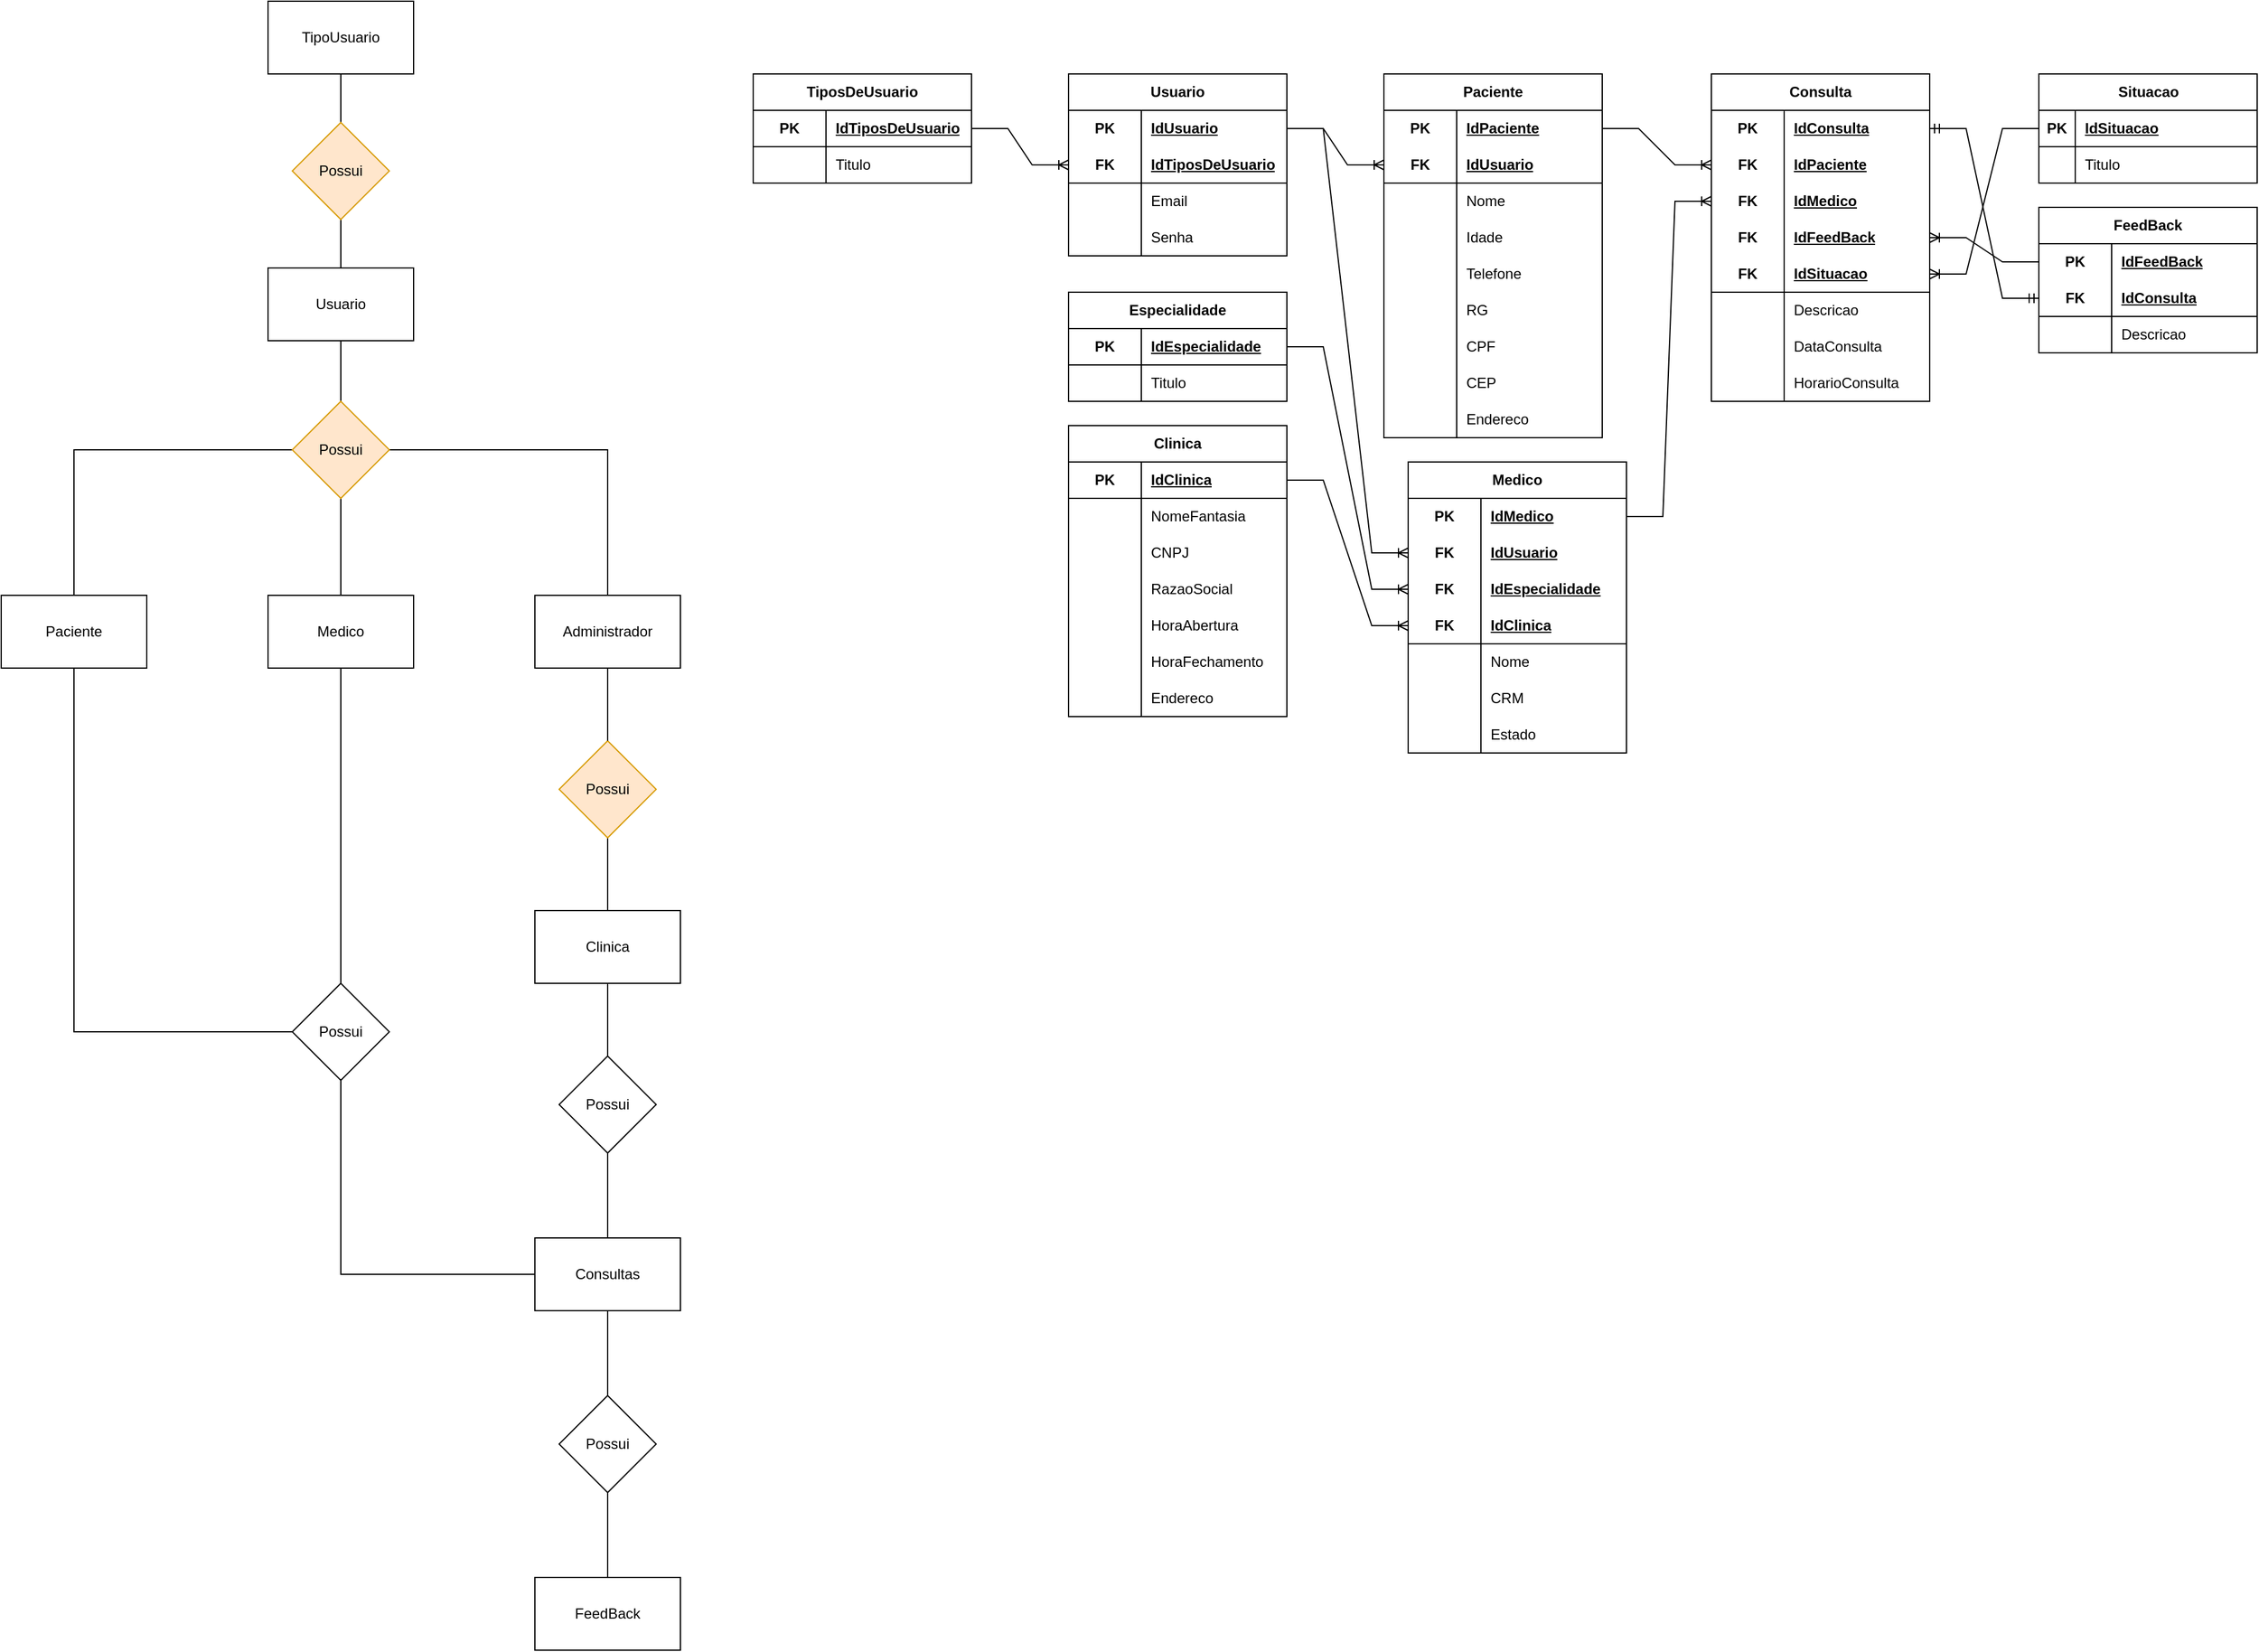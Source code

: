 <mxfile version="21.6.8" type="device">
  <diagram name="Página-1" id="2h-HcQCebCO-XGHr6Bad">
    <mxGraphModel dx="4324" dy="2047" grid="1" gridSize="10" guides="1" tooltips="1" connect="1" arrows="1" fold="1" page="1" pageScale="1" pageWidth="827" pageHeight="1169" math="0" shadow="0">
      <root>
        <mxCell id="0" />
        <mxCell id="1" parent="0" />
        <mxCell id="zx1ANDzImsgSrMoT_v9k-203" style="edgeStyle=orthogonalEdgeStyle;rounded=0;orthogonalLoop=1;jettySize=auto;html=1;exitX=0.5;exitY=1;exitDx=0;exitDy=0;entryX=0.5;entryY=0;entryDx=0;entryDy=0;endArrow=none;endFill=0;" parent="1" source="zx1ANDzImsgSrMoT_v9k-1" target="zx1ANDzImsgSrMoT_v9k-193" edge="1">
          <mxGeometry relative="1" as="geometry" />
        </mxCell>
        <mxCell id="zx1ANDzImsgSrMoT_v9k-1" value="Usuario" style="rounded=0;whiteSpace=wrap;html=1;" parent="1" vertex="1">
          <mxGeometry x="-560" y="240" width="120" height="60" as="geometry" />
        </mxCell>
        <mxCell id="zx1ANDzImsgSrMoT_v9k-209" style="edgeStyle=orthogonalEdgeStyle;rounded=0;orthogonalLoop=1;jettySize=auto;html=1;exitX=0.5;exitY=1;exitDx=0;exitDy=0;entryX=0.5;entryY=0;entryDx=0;entryDy=0;endArrow=none;endFill=0;" parent="1" source="zx1ANDzImsgSrMoT_v9k-2" target="zx1ANDzImsgSrMoT_v9k-195" edge="1">
          <mxGeometry relative="1" as="geometry" />
        </mxCell>
        <mxCell id="zx1ANDzImsgSrMoT_v9k-2" value="Clinica" style="rounded=0;whiteSpace=wrap;html=1;" parent="1" vertex="1">
          <mxGeometry x="-340" y="770" width="120" height="60" as="geometry" />
        </mxCell>
        <mxCell id="zx1ANDzImsgSrMoT_v9k-213" style="edgeStyle=orthogonalEdgeStyle;rounded=0;orthogonalLoop=1;jettySize=auto;html=1;exitX=0;exitY=0.5;exitDx=0;exitDy=0;entryX=0.5;entryY=1;entryDx=0;entryDy=0;endArrow=none;endFill=0;" parent="1" source="zx1ANDzImsgSrMoT_v9k-3" target="zx1ANDzImsgSrMoT_v9k-212" edge="1">
          <mxGeometry relative="1" as="geometry" />
        </mxCell>
        <mxCell id="zx1ANDzImsgSrMoT_v9k-259" style="edgeStyle=orthogonalEdgeStyle;rounded=0;orthogonalLoop=1;jettySize=auto;html=1;exitX=0.5;exitY=1;exitDx=0;exitDy=0;entryX=0.5;entryY=0;entryDx=0;entryDy=0;endArrow=none;endFill=0;" parent="1" source="zx1ANDzImsgSrMoT_v9k-3" target="zx1ANDzImsgSrMoT_v9k-227" edge="1">
          <mxGeometry relative="1" as="geometry" />
        </mxCell>
        <mxCell id="zx1ANDzImsgSrMoT_v9k-3" value="Consultas" style="rounded=0;whiteSpace=wrap;html=1;" parent="1" vertex="1">
          <mxGeometry x="-340" y="1040" width="120" height="60" as="geometry" />
        </mxCell>
        <mxCell id="zx1ANDzImsgSrMoT_v9k-4" value="FeedBack" style="rounded=0;whiteSpace=wrap;html=1;" parent="1" vertex="1">
          <mxGeometry x="-340" y="1320" width="120" height="60" as="geometry" />
        </mxCell>
        <mxCell id="zx1ANDzImsgSrMoT_v9k-204" style="edgeStyle=orthogonalEdgeStyle;rounded=0;orthogonalLoop=1;jettySize=auto;html=1;exitX=0.5;exitY=1;exitDx=0;exitDy=0;entryX=0.5;entryY=0;entryDx=0;entryDy=0;endArrow=none;endFill=0;" parent="1" source="zx1ANDzImsgSrMoT_v9k-193" target="zx1ANDzImsgSrMoT_v9k-199" edge="1">
          <mxGeometry relative="1" as="geometry" />
        </mxCell>
        <mxCell id="zx1ANDzImsgSrMoT_v9k-205" style="edgeStyle=orthogonalEdgeStyle;rounded=0;orthogonalLoop=1;jettySize=auto;html=1;exitX=0;exitY=0.5;exitDx=0;exitDy=0;entryX=0.5;entryY=0;entryDx=0;entryDy=0;endArrow=none;endFill=0;" parent="1" source="zx1ANDzImsgSrMoT_v9k-193" target="zx1ANDzImsgSrMoT_v9k-198" edge="1">
          <mxGeometry relative="1" as="geometry" />
        </mxCell>
        <mxCell id="zx1ANDzImsgSrMoT_v9k-206" style="edgeStyle=orthogonalEdgeStyle;rounded=0;orthogonalLoop=1;jettySize=auto;html=1;exitX=1;exitY=0.5;exitDx=0;exitDy=0;entryX=0.5;entryY=0;entryDx=0;entryDy=0;endArrow=none;endFill=0;" parent="1" source="zx1ANDzImsgSrMoT_v9k-193" target="zx1ANDzImsgSrMoT_v9k-200" edge="1">
          <mxGeometry relative="1" as="geometry" />
        </mxCell>
        <mxCell id="zx1ANDzImsgSrMoT_v9k-193" value="Possui" style="rhombus;whiteSpace=wrap;html=1;fillColor=#ffe6cc;strokeColor=#d79b00;" parent="1" vertex="1">
          <mxGeometry x="-540" y="350" width="80" height="80" as="geometry" />
        </mxCell>
        <mxCell id="zx1ANDzImsgSrMoT_v9k-208" style="edgeStyle=orthogonalEdgeStyle;rounded=0;orthogonalLoop=1;jettySize=auto;html=1;exitX=0.5;exitY=1;exitDx=0;exitDy=0;entryX=0.5;entryY=0;entryDx=0;entryDy=0;endArrow=none;endFill=0;" parent="1" source="zx1ANDzImsgSrMoT_v9k-194" target="zx1ANDzImsgSrMoT_v9k-2" edge="1">
          <mxGeometry relative="1" as="geometry" />
        </mxCell>
        <mxCell id="zx1ANDzImsgSrMoT_v9k-194" value="Possui" style="rhombus;whiteSpace=wrap;html=1;fillColor=#ffe6cc;strokeColor=#d79b00;" parent="1" vertex="1">
          <mxGeometry x="-320" y="630" width="80" height="80" as="geometry" />
        </mxCell>
        <mxCell id="zx1ANDzImsgSrMoT_v9k-211" style="edgeStyle=orthogonalEdgeStyle;rounded=0;orthogonalLoop=1;jettySize=auto;html=1;exitX=0.5;exitY=1;exitDx=0;exitDy=0;entryX=0.5;entryY=0;entryDx=0;entryDy=0;endArrow=none;endFill=0;" parent="1" source="zx1ANDzImsgSrMoT_v9k-195" target="zx1ANDzImsgSrMoT_v9k-3" edge="1">
          <mxGeometry relative="1" as="geometry" />
        </mxCell>
        <mxCell id="zx1ANDzImsgSrMoT_v9k-195" value="Possui" style="rhombus;whiteSpace=wrap;html=1;" parent="1" vertex="1">
          <mxGeometry x="-320" y="890" width="80" height="80" as="geometry" />
        </mxCell>
        <mxCell id="zx1ANDzImsgSrMoT_v9k-201" style="edgeStyle=orthogonalEdgeStyle;rounded=0;orthogonalLoop=1;jettySize=auto;html=1;exitX=0.5;exitY=1;exitDx=0;exitDy=0;entryX=0.5;entryY=0;entryDx=0;entryDy=0;endArrow=none;endFill=0;" parent="1" source="zx1ANDzImsgSrMoT_v9k-196" target="zx1ANDzImsgSrMoT_v9k-197" edge="1">
          <mxGeometry relative="1" as="geometry" />
        </mxCell>
        <mxCell id="zx1ANDzImsgSrMoT_v9k-196" value="TipoUsuario" style="rounded=0;whiteSpace=wrap;html=1;" parent="1" vertex="1">
          <mxGeometry x="-560" y="20" width="120" height="60" as="geometry" />
        </mxCell>
        <mxCell id="zx1ANDzImsgSrMoT_v9k-202" style="edgeStyle=orthogonalEdgeStyle;rounded=0;orthogonalLoop=1;jettySize=auto;html=1;exitX=0.5;exitY=1;exitDx=0;exitDy=0;entryX=0.5;entryY=0;entryDx=0;entryDy=0;endArrow=none;endFill=0;" parent="1" source="zx1ANDzImsgSrMoT_v9k-197" target="zx1ANDzImsgSrMoT_v9k-1" edge="1">
          <mxGeometry relative="1" as="geometry" />
        </mxCell>
        <mxCell id="zx1ANDzImsgSrMoT_v9k-197" value="Possui" style="rhombus;whiteSpace=wrap;html=1;fillColor=#ffe6cc;strokeColor=#d79b00;" parent="1" vertex="1">
          <mxGeometry x="-540" y="120" width="80" height="80" as="geometry" />
        </mxCell>
        <mxCell id="zx1ANDzImsgSrMoT_v9k-198" value="Paciente" style="whiteSpace=wrap;html=1;" parent="1" vertex="1">
          <mxGeometry x="-780" y="510" width="120" height="60" as="geometry" />
        </mxCell>
        <mxCell id="zx1ANDzImsgSrMoT_v9k-199" value="Medico" style="whiteSpace=wrap;html=1;" parent="1" vertex="1">
          <mxGeometry x="-560" y="510" width="120" height="60" as="geometry" />
        </mxCell>
        <mxCell id="zx1ANDzImsgSrMoT_v9k-207" style="edgeStyle=orthogonalEdgeStyle;rounded=0;orthogonalLoop=1;jettySize=auto;html=1;exitX=0.5;exitY=1;exitDx=0;exitDy=0;entryX=0.5;entryY=0;entryDx=0;entryDy=0;endArrow=none;endFill=0;" parent="1" source="zx1ANDzImsgSrMoT_v9k-200" target="zx1ANDzImsgSrMoT_v9k-194" edge="1">
          <mxGeometry relative="1" as="geometry" />
        </mxCell>
        <mxCell id="zx1ANDzImsgSrMoT_v9k-200" value="Administrador" style="whiteSpace=wrap;html=1;" parent="1" vertex="1">
          <mxGeometry x="-340" y="510" width="120" height="60" as="geometry" />
        </mxCell>
        <mxCell id="zx1ANDzImsgSrMoT_v9k-214" style="edgeStyle=orthogonalEdgeStyle;rounded=0;orthogonalLoop=1;jettySize=auto;html=1;exitX=0.5;exitY=0;exitDx=0;exitDy=0;entryX=0.5;entryY=1;entryDx=0;entryDy=0;endArrow=none;endFill=0;" parent="1" source="zx1ANDzImsgSrMoT_v9k-212" target="zx1ANDzImsgSrMoT_v9k-199" edge="1">
          <mxGeometry relative="1" as="geometry" />
        </mxCell>
        <mxCell id="zx1ANDzImsgSrMoT_v9k-216" style="edgeStyle=orthogonalEdgeStyle;rounded=0;orthogonalLoop=1;jettySize=auto;html=1;exitX=0;exitY=0.5;exitDx=0;exitDy=0;entryX=0.5;entryY=1;entryDx=0;entryDy=0;endArrow=none;endFill=0;" parent="1" source="zx1ANDzImsgSrMoT_v9k-212" target="zx1ANDzImsgSrMoT_v9k-198" edge="1">
          <mxGeometry relative="1" as="geometry" />
        </mxCell>
        <mxCell id="zx1ANDzImsgSrMoT_v9k-212" value="Possui" style="rhombus;whiteSpace=wrap;html=1;" parent="1" vertex="1">
          <mxGeometry x="-540" y="830" width="80" height="80" as="geometry" />
        </mxCell>
        <mxCell id="zx1ANDzImsgSrMoT_v9k-262" style="edgeStyle=orthogonalEdgeStyle;rounded=0;orthogonalLoop=1;jettySize=auto;html=1;exitX=0.5;exitY=1;exitDx=0;exitDy=0;entryX=0.5;entryY=0;entryDx=0;entryDy=0;endArrow=none;endFill=0;" parent="1" source="zx1ANDzImsgSrMoT_v9k-227" target="zx1ANDzImsgSrMoT_v9k-4" edge="1">
          <mxGeometry relative="1" as="geometry" />
        </mxCell>
        <mxCell id="zx1ANDzImsgSrMoT_v9k-227" value="Possui" style="rhombus;whiteSpace=wrap;html=1;" parent="1" vertex="1">
          <mxGeometry x="-320" y="1170" width="80" height="80" as="geometry" />
        </mxCell>
        <mxCell id="zx1ANDzImsgSrMoT_v9k-263" value="TiposDeUsuario" style="shape=table;startSize=30;container=1;collapsible=1;childLayout=tableLayout;fixedRows=1;rowLines=0;fontStyle=1;align=center;resizeLast=1;html=1;whiteSpace=wrap;" parent="1" vertex="1">
          <mxGeometry x="-160" y="80" width="180" height="90" as="geometry" />
        </mxCell>
        <mxCell id="zx1ANDzImsgSrMoT_v9k-267" value="" style="shape=tableRow;horizontal=0;startSize=0;swimlaneHead=0;swimlaneBody=0;fillColor=none;collapsible=0;dropTarget=0;points=[[0,0.5],[1,0.5]];portConstraint=eastwest;top=0;left=0;right=0;bottom=1;html=1;" parent="zx1ANDzImsgSrMoT_v9k-263" vertex="1">
          <mxGeometry y="30" width="180" height="30" as="geometry" />
        </mxCell>
        <mxCell id="zx1ANDzImsgSrMoT_v9k-268" value="PK" style="shape=partialRectangle;connectable=0;fillColor=none;top=0;left=0;bottom=0;right=0;fontStyle=1;overflow=hidden;html=1;whiteSpace=wrap;" parent="zx1ANDzImsgSrMoT_v9k-267" vertex="1">
          <mxGeometry width="60" height="30" as="geometry">
            <mxRectangle width="60" height="30" as="alternateBounds" />
          </mxGeometry>
        </mxCell>
        <mxCell id="zx1ANDzImsgSrMoT_v9k-269" value="IdTiposDeUsuario" style="shape=partialRectangle;connectable=0;fillColor=none;top=0;left=0;bottom=0;right=0;align=left;spacingLeft=6;fontStyle=5;overflow=hidden;html=1;whiteSpace=wrap;" parent="zx1ANDzImsgSrMoT_v9k-267" vertex="1">
          <mxGeometry x="60" width="120" height="30" as="geometry">
            <mxRectangle width="120" height="30" as="alternateBounds" />
          </mxGeometry>
        </mxCell>
        <mxCell id="zx1ANDzImsgSrMoT_v9k-270" value="" style="shape=tableRow;horizontal=0;startSize=0;swimlaneHead=0;swimlaneBody=0;fillColor=none;collapsible=0;dropTarget=0;points=[[0,0.5],[1,0.5]];portConstraint=eastwest;top=0;left=0;right=0;bottom=0;html=1;" parent="zx1ANDzImsgSrMoT_v9k-263" vertex="1">
          <mxGeometry y="60" width="180" height="30" as="geometry" />
        </mxCell>
        <mxCell id="zx1ANDzImsgSrMoT_v9k-271" value="" style="shape=partialRectangle;connectable=0;fillColor=none;top=0;left=0;bottom=0;right=0;editable=1;overflow=hidden;html=1;whiteSpace=wrap;" parent="zx1ANDzImsgSrMoT_v9k-270" vertex="1">
          <mxGeometry width="60" height="30" as="geometry">
            <mxRectangle width="60" height="30" as="alternateBounds" />
          </mxGeometry>
        </mxCell>
        <mxCell id="zx1ANDzImsgSrMoT_v9k-272" value="Titulo" style="shape=partialRectangle;connectable=0;fillColor=none;top=0;left=0;bottom=0;right=0;align=left;spacingLeft=6;overflow=hidden;html=1;whiteSpace=wrap;" parent="zx1ANDzImsgSrMoT_v9k-270" vertex="1">
          <mxGeometry x="60" width="120" height="30" as="geometry">
            <mxRectangle width="120" height="30" as="alternateBounds" />
          </mxGeometry>
        </mxCell>
        <mxCell id="zx1ANDzImsgSrMoT_v9k-280" value="Usuario" style="shape=table;startSize=30;container=1;collapsible=1;childLayout=tableLayout;fixedRows=1;rowLines=0;fontStyle=1;align=center;resizeLast=1;html=1;whiteSpace=wrap;" parent="1" vertex="1">
          <mxGeometry x="100" y="80" width="180" height="150" as="geometry" />
        </mxCell>
        <mxCell id="zx1ANDzImsgSrMoT_v9k-281" value="" style="shape=tableRow;horizontal=0;startSize=0;swimlaneHead=0;swimlaneBody=0;fillColor=none;collapsible=0;dropTarget=0;points=[[0,0.5],[1,0.5]];portConstraint=eastwest;top=0;left=0;right=0;bottom=0;html=1;" parent="zx1ANDzImsgSrMoT_v9k-280" vertex="1">
          <mxGeometry y="30" width="180" height="30" as="geometry" />
        </mxCell>
        <mxCell id="zx1ANDzImsgSrMoT_v9k-282" value="PK" style="shape=partialRectangle;connectable=0;fillColor=none;top=0;left=0;bottom=0;right=0;fontStyle=1;overflow=hidden;html=1;whiteSpace=wrap;" parent="zx1ANDzImsgSrMoT_v9k-281" vertex="1">
          <mxGeometry width="60" height="30" as="geometry">
            <mxRectangle width="60" height="30" as="alternateBounds" />
          </mxGeometry>
        </mxCell>
        <mxCell id="zx1ANDzImsgSrMoT_v9k-283" value="IdUsuario" style="shape=partialRectangle;connectable=0;fillColor=none;top=0;left=0;bottom=0;right=0;align=left;spacingLeft=6;fontStyle=5;overflow=hidden;html=1;whiteSpace=wrap;" parent="zx1ANDzImsgSrMoT_v9k-281" vertex="1">
          <mxGeometry x="60" width="120" height="30" as="geometry">
            <mxRectangle width="120" height="30" as="alternateBounds" />
          </mxGeometry>
        </mxCell>
        <mxCell id="zx1ANDzImsgSrMoT_v9k-284" value="" style="shape=tableRow;horizontal=0;startSize=0;swimlaneHead=0;swimlaneBody=0;fillColor=none;collapsible=0;dropTarget=0;points=[[0,0.5],[1,0.5]];portConstraint=eastwest;top=0;left=0;right=0;bottom=1;html=1;" parent="zx1ANDzImsgSrMoT_v9k-280" vertex="1">
          <mxGeometry y="60" width="180" height="30" as="geometry" />
        </mxCell>
        <mxCell id="zx1ANDzImsgSrMoT_v9k-285" value="FK" style="shape=partialRectangle;connectable=0;fillColor=none;top=0;left=0;bottom=0;right=0;fontStyle=1;overflow=hidden;html=1;whiteSpace=wrap;" parent="zx1ANDzImsgSrMoT_v9k-284" vertex="1">
          <mxGeometry width="60" height="30" as="geometry">
            <mxRectangle width="60" height="30" as="alternateBounds" />
          </mxGeometry>
        </mxCell>
        <mxCell id="zx1ANDzImsgSrMoT_v9k-286" value="IdTiposDeUsuario" style="shape=partialRectangle;connectable=0;fillColor=none;top=0;left=0;bottom=0;right=0;align=left;spacingLeft=6;fontStyle=5;overflow=hidden;html=1;whiteSpace=wrap;" parent="zx1ANDzImsgSrMoT_v9k-284" vertex="1">
          <mxGeometry x="60" width="120" height="30" as="geometry">
            <mxRectangle width="120" height="30" as="alternateBounds" />
          </mxGeometry>
        </mxCell>
        <mxCell id="zx1ANDzImsgSrMoT_v9k-287" value="" style="shape=tableRow;horizontal=0;startSize=0;swimlaneHead=0;swimlaneBody=0;fillColor=none;collapsible=0;dropTarget=0;points=[[0,0.5],[1,0.5]];portConstraint=eastwest;top=0;left=0;right=0;bottom=0;html=1;" parent="zx1ANDzImsgSrMoT_v9k-280" vertex="1">
          <mxGeometry y="90" width="180" height="30" as="geometry" />
        </mxCell>
        <mxCell id="zx1ANDzImsgSrMoT_v9k-288" value="" style="shape=partialRectangle;connectable=0;fillColor=none;top=0;left=0;bottom=0;right=0;editable=1;overflow=hidden;html=1;whiteSpace=wrap;" parent="zx1ANDzImsgSrMoT_v9k-287" vertex="1">
          <mxGeometry width="60" height="30" as="geometry">
            <mxRectangle width="60" height="30" as="alternateBounds" />
          </mxGeometry>
        </mxCell>
        <mxCell id="zx1ANDzImsgSrMoT_v9k-289" value="Email" style="shape=partialRectangle;connectable=0;fillColor=none;top=0;left=0;bottom=0;right=0;align=left;spacingLeft=6;overflow=hidden;html=1;whiteSpace=wrap;" parent="zx1ANDzImsgSrMoT_v9k-287" vertex="1">
          <mxGeometry x="60" width="120" height="30" as="geometry">
            <mxRectangle width="120" height="30" as="alternateBounds" />
          </mxGeometry>
        </mxCell>
        <mxCell id="zx1ANDzImsgSrMoT_v9k-290" value="" style="shape=tableRow;horizontal=0;startSize=0;swimlaneHead=0;swimlaneBody=0;fillColor=none;collapsible=0;dropTarget=0;points=[[0,0.5],[1,0.5]];portConstraint=eastwest;top=0;left=0;right=0;bottom=0;html=1;" parent="zx1ANDzImsgSrMoT_v9k-280" vertex="1">
          <mxGeometry y="120" width="180" height="30" as="geometry" />
        </mxCell>
        <mxCell id="zx1ANDzImsgSrMoT_v9k-291" value="" style="shape=partialRectangle;connectable=0;fillColor=none;top=0;left=0;bottom=0;right=0;editable=1;overflow=hidden;html=1;whiteSpace=wrap;" parent="zx1ANDzImsgSrMoT_v9k-290" vertex="1">
          <mxGeometry width="60" height="30" as="geometry">
            <mxRectangle width="60" height="30" as="alternateBounds" />
          </mxGeometry>
        </mxCell>
        <mxCell id="zx1ANDzImsgSrMoT_v9k-292" value="Senha" style="shape=partialRectangle;connectable=0;fillColor=none;top=0;left=0;bottom=0;right=0;align=left;spacingLeft=6;overflow=hidden;html=1;whiteSpace=wrap;" parent="zx1ANDzImsgSrMoT_v9k-290" vertex="1">
          <mxGeometry x="60" width="120" height="30" as="geometry">
            <mxRectangle width="120" height="30" as="alternateBounds" />
          </mxGeometry>
        </mxCell>
        <mxCell id="zx1ANDzImsgSrMoT_v9k-293" value="Medico" style="shape=table;startSize=30;container=1;collapsible=1;childLayout=tableLayout;fixedRows=1;rowLines=0;fontStyle=1;align=center;resizeLast=1;html=1;whiteSpace=wrap;" parent="1" vertex="1">
          <mxGeometry x="380" y="400" width="180" height="240" as="geometry" />
        </mxCell>
        <mxCell id="zx1ANDzImsgSrMoT_v9k-294" value="" style="shape=tableRow;horizontal=0;startSize=0;swimlaneHead=0;swimlaneBody=0;fillColor=none;collapsible=0;dropTarget=0;points=[[0,0.5],[1,0.5]];portConstraint=eastwest;top=0;left=0;right=0;bottom=0;html=1;" parent="zx1ANDzImsgSrMoT_v9k-293" vertex="1">
          <mxGeometry y="30" width="180" height="30" as="geometry" />
        </mxCell>
        <mxCell id="zx1ANDzImsgSrMoT_v9k-295" value="PK" style="shape=partialRectangle;connectable=0;fillColor=none;top=0;left=0;bottom=0;right=0;fontStyle=1;overflow=hidden;html=1;whiteSpace=wrap;" parent="zx1ANDzImsgSrMoT_v9k-294" vertex="1">
          <mxGeometry width="60" height="30" as="geometry">
            <mxRectangle width="60" height="30" as="alternateBounds" />
          </mxGeometry>
        </mxCell>
        <mxCell id="zx1ANDzImsgSrMoT_v9k-296" value="IdMedico" style="shape=partialRectangle;connectable=0;fillColor=none;top=0;left=0;bottom=0;right=0;align=left;spacingLeft=6;fontStyle=5;overflow=hidden;html=1;whiteSpace=wrap;" parent="zx1ANDzImsgSrMoT_v9k-294" vertex="1">
          <mxGeometry x="60" width="120" height="30" as="geometry">
            <mxRectangle width="120" height="30" as="alternateBounds" />
          </mxGeometry>
        </mxCell>
        <mxCell id="zx1ANDzImsgSrMoT_v9k-346" style="shape=tableRow;horizontal=0;startSize=0;swimlaneHead=0;swimlaneBody=0;fillColor=none;collapsible=0;dropTarget=0;points=[[0,0.5],[1,0.5]];portConstraint=eastwest;top=0;left=0;right=0;bottom=0;html=1;" parent="zx1ANDzImsgSrMoT_v9k-293" vertex="1">
          <mxGeometry y="60" width="180" height="30" as="geometry" />
        </mxCell>
        <mxCell id="zx1ANDzImsgSrMoT_v9k-347" value="FK" style="shape=partialRectangle;connectable=0;fillColor=none;top=0;left=0;bottom=0;right=0;fontStyle=1;overflow=hidden;html=1;whiteSpace=wrap;" parent="zx1ANDzImsgSrMoT_v9k-346" vertex="1">
          <mxGeometry width="60" height="30" as="geometry">
            <mxRectangle width="60" height="30" as="alternateBounds" />
          </mxGeometry>
        </mxCell>
        <mxCell id="zx1ANDzImsgSrMoT_v9k-348" value="IdUsuario" style="shape=partialRectangle;connectable=0;fillColor=none;top=0;left=0;bottom=0;right=0;align=left;spacingLeft=6;fontStyle=5;overflow=hidden;html=1;whiteSpace=wrap;" parent="zx1ANDzImsgSrMoT_v9k-346" vertex="1">
          <mxGeometry x="60" width="120" height="30" as="geometry">
            <mxRectangle width="120" height="30" as="alternateBounds" />
          </mxGeometry>
        </mxCell>
        <mxCell id="zx1ANDzImsgSrMoT_v9k-343" style="shape=tableRow;horizontal=0;startSize=0;swimlaneHead=0;swimlaneBody=0;fillColor=none;collapsible=0;dropTarget=0;points=[[0,0.5],[1,0.5]];portConstraint=eastwest;top=0;left=0;right=0;bottom=0;html=1;" parent="zx1ANDzImsgSrMoT_v9k-293" vertex="1">
          <mxGeometry y="90" width="180" height="30" as="geometry" />
        </mxCell>
        <mxCell id="zx1ANDzImsgSrMoT_v9k-344" value="FK" style="shape=partialRectangle;connectable=0;fillColor=none;top=0;left=0;bottom=0;right=0;fontStyle=1;overflow=hidden;html=1;whiteSpace=wrap;" parent="zx1ANDzImsgSrMoT_v9k-343" vertex="1">
          <mxGeometry width="60" height="30" as="geometry">
            <mxRectangle width="60" height="30" as="alternateBounds" />
          </mxGeometry>
        </mxCell>
        <mxCell id="zx1ANDzImsgSrMoT_v9k-345" value="IdEspecialidade" style="shape=partialRectangle;connectable=0;fillColor=none;top=0;left=0;bottom=0;right=0;align=left;spacingLeft=6;fontStyle=5;overflow=hidden;html=1;whiteSpace=wrap;" parent="zx1ANDzImsgSrMoT_v9k-343" vertex="1">
          <mxGeometry x="60" width="120" height="30" as="geometry">
            <mxRectangle width="120" height="30" as="alternateBounds" />
          </mxGeometry>
        </mxCell>
        <mxCell id="zx1ANDzImsgSrMoT_v9k-297" value="" style="shape=tableRow;horizontal=0;startSize=0;swimlaneHead=0;swimlaneBody=0;fillColor=none;collapsible=0;dropTarget=0;points=[[0,0.5],[1,0.5]];portConstraint=eastwest;top=0;left=0;right=0;bottom=1;html=1;" parent="zx1ANDzImsgSrMoT_v9k-293" vertex="1">
          <mxGeometry y="120" width="180" height="30" as="geometry" />
        </mxCell>
        <mxCell id="zx1ANDzImsgSrMoT_v9k-298" value="FK" style="shape=partialRectangle;connectable=0;fillColor=none;top=0;left=0;bottom=0;right=0;fontStyle=1;overflow=hidden;html=1;whiteSpace=wrap;" parent="zx1ANDzImsgSrMoT_v9k-297" vertex="1">
          <mxGeometry width="60" height="30" as="geometry">
            <mxRectangle width="60" height="30" as="alternateBounds" />
          </mxGeometry>
        </mxCell>
        <mxCell id="zx1ANDzImsgSrMoT_v9k-299" value="IdClinica" style="shape=partialRectangle;connectable=0;fillColor=none;top=0;left=0;bottom=0;right=0;align=left;spacingLeft=6;fontStyle=5;overflow=hidden;html=1;whiteSpace=wrap;" parent="zx1ANDzImsgSrMoT_v9k-297" vertex="1">
          <mxGeometry x="60" width="120" height="30" as="geometry">
            <mxRectangle width="120" height="30" as="alternateBounds" />
          </mxGeometry>
        </mxCell>
        <mxCell id="zx1ANDzImsgSrMoT_v9k-300" value="" style="shape=tableRow;horizontal=0;startSize=0;swimlaneHead=0;swimlaneBody=0;fillColor=none;collapsible=0;dropTarget=0;points=[[0,0.5],[1,0.5]];portConstraint=eastwest;top=0;left=0;right=0;bottom=0;html=1;" parent="zx1ANDzImsgSrMoT_v9k-293" vertex="1">
          <mxGeometry y="150" width="180" height="30" as="geometry" />
        </mxCell>
        <mxCell id="zx1ANDzImsgSrMoT_v9k-301" value="" style="shape=partialRectangle;connectable=0;fillColor=none;top=0;left=0;bottom=0;right=0;editable=1;overflow=hidden;html=1;whiteSpace=wrap;" parent="zx1ANDzImsgSrMoT_v9k-300" vertex="1">
          <mxGeometry width="60" height="30" as="geometry">
            <mxRectangle width="60" height="30" as="alternateBounds" />
          </mxGeometry>
        </mxCell>
        <mxCell id="zx1ANDzImsgSrMoT_v9k-302" value="Nome" style="shape=partialRectangle;connectable=0;fillColor=none;top=0;left=0;bottom=0;right=0;align=left;spacingLeft=6;overflow=hidden;html=1;whiteSpace=wrap;" parent="zx1ANDzImsgSrMoT_v9k-300" vertex="1">
          <mxGeometry x="60" width="120" height="30" as="geometry">
            <mxRectangle width="120" height="30" as="alternateBounds" />
          </mxGeometry>
        </mxCell>
        <mxCell id="zx1ANDzImsgSrMoT_v9k-303" value="" style="shape=tableRow;horizontal=0;startSize=0;swimlaneHead=0;swimlaneBody=0;fillColor=none;collapsible=0;dropTarget=0;points=[[0,0.5],[1,0.5]];portConstraint=eastwest;top=0;left=0;right=0;bottom=0;html=1;" parent="zx1ANDzImsgSrMoT_v9k-293" vertex="1">
          <mxGeometry y="180" width="180" height="30" as="geometry" />
        </mxCell>
        <mxCell id="zx1ANDzImsgSrMoT_v9k-304" value="" style="shape=partialRectangle;connectable=0;fillColor=none;top=0;left=0;bottom=0;right=0;editable=1;overflow=hidden;html=1;whiteSpace=wrap;" parent="zx1ANDzImsgSrMoT_v9k-303" vertex="1">
          <mxGeometry width="60" height="30" as="geometry">
            <mxRectangle width="60" height="30" as="alternateBounds" />
          </mxGeometry>
        </mxCell>
        <mxCell id="zx1ANDzImsgSrMoT_v9k-305" value="CRM" style="shape=partialRectangle;connectable=0;fillColor=none;top=0;left=0;bottom=0;right=0;align=left;spacingLeft=6;overflow=hidden;html=1;whiteSpace=wrap;" parent="zx1ANDzImsgSrMoT_v9k-303" vertex="1">
          <mxGeometry x="60" width="120" height="30" as="geometry">
            <mxRectangle width="120" height="30" as="alternateBounds" />
          </mxGeometry>
        </mxCell>
        <mxCell id="zx1ANDzImsgSrMoT_v9k-460" style="shape=tableRow;horizontal=0;startSize=0;swimlaneHead=0;swimlaneBody=0;fillColor=none;collapsible=0;dropTarget=0;points=[[0,0.5],[1,0.5]];portConstraint=eastwest;top=0;left=0;right=0;bottom=0;html=1;" parent="zx1ANDzImsgSrMoT_v9k-293" vertex="1">
          <mxGeometry y="210" width="180" height="30" as="geometry" />
        </mxCell>
        <mxCell id="zx1ANDzImsgSrMoT_v9k-461" style="shape=partialRectangle;connectable=0;fillColor=none;top=0;left=0;bottom=0;right=0;editable=1;overflow=hidden;html=1;whiteSpace=wrap;" parent="zx1ANDzImsgSrMoT_v9k-460" vertex="1">
          <mxGeometry width="60" height="30" as="geometry">
            <mxRectangle width="60" height="30" as="alternateBounds" />
          </mxGeometry>
        </mxCell>
        <mxCell id="zx1ANDzImsgSrMoT_v9k-462" value="Estado" style="shape=partialRectangle;connectable=0;fillColor=none;top=0;left=0;bottom=0;right=0;align=left;spacingLeft=6;overflow=hidden;html=1;whiteSpace=wrap;" parent="zx1ANDzImsgSrMoT_v9k-460" vertex="1">
          <mxGeometry x="60" width="120" height="30" as="geometry">
            <mxRectangle width="120" height="30" as="alternateBounds" />
          </mxGeometry>
        </mxCell>
        <mxCell id="zx1ANDzImsgSrMoT_v9k-306" value="Paciente" style="shape=table;startSize=30;container=1;collapsible=1;childLayout=tableLayout;fixedRows=1;rowLines=0;fontStyle=1;align=center;resizeLast=1;html=1;whiteSpace=wrap;" parent="1" vertex="1">
          <mxGeometry x="360" y="80" width="180" height="300" as="geometry" />
        </mxCell>
        <mxCell id="zx1ANDzImsgSrMoT_v9k-307" value="" style="shape=tableRow;horizontal=0;startSize=0;swimlaneHead=0;swimlaneBody=0;fillColor=none;collapsible=0;dropTarget=0;points=[[0,0.5],[1,0.5]];portConstraint=eastwest;top=0;left=0;right=0;bottom=0;html=1;" parent="zx1ANDzImsgSrMoT_v9k-306" vertex="1">
          <mxGeometry y="30" width="180" height="30" as="geometry" />
        </mxCell>
        <mxCell id="zx1ANDzImsgSrMoT_v9k-308" value="PK" style="shape=partialRectangle;connectable=0;fillColor=none;top=0;left=0;bottom=0;right=0;fontStyle=1;overflow=hidden;html=1;whiteSpace=wrap;" parent="zx1ANDzImsgSrMoT_v9k-307" vertex="1">
          <mxGeometry width="60" height="30" as="geometry">
            <mxRectangle width="60" height="30" as="alternateBounds" />
          </mxGeometry>
        </mxCell>
        <mxCell id="zx1ANDzImsgSrMoT_v9k-309" value="IdPaciente" style="shape=partialRectangle;connectable=0;fillColor=none;top=0;left=0;bottom=0;right=0;align=left;spacingLeft=6;fontStyle=5;overflow=hidden;html=1;whiteSpace=wrap;" parent="zx1ANDzImsgSrMoT_v9k-307" vertex="1">
          <mxGeometry x="60" width="120" height="30" as="geometry">
            <mxRectangle width="120" height="30" as="alternateBounds" />
          </mxGeometry>
        </mxCell>
        <mxCell id="zx1ANDzImsgSrMoT_v9k-310" value="" style="shape=tableRow;horizontal=0;startSize=0;swimlaneHead=0;swimlaneBody=0;fillColor=none;collapsible=0;dropTarget=0;points=[[0,0.5],[1,0.5]];portConstraint=eastwest;top=0;left=0;right=0;bottom=1;html=1;" parent="zx1ANDzImsgSrMoT_v9k-306" vertex="1">
          <mxGeometry y="60" width="180" height="30" as="geometry" />
        </mxCell>
        <mxCell id="zx1ANDzImsgSrMoT_v9k-311" value="FK" style="shape=partialRectangle;connectable=0;fillColor=none;top=0;left=0;bottom=0;right=0;fontStyle=1;overflow=hidden;html=1;whiteSpace=wrap;" parent="zx1ANDzImsgSrMoT_v9k-310" vertex="1">
          <mxGeometry width="60" height="30" as="geometry">
            <mxRectangle width="60" height="30" as="alternateBounds" />
          </mxGeometry>
        </mxCell>
        <mxCell id="zx1ANDzImsgSrMoT_v9k-312" value="IdUsuario" style="shape=partialRectangle;connectable=0;fillColor=none;top=0;left=0;bottom=0;right=0;align=left;spacingLeft=6;fontStyle=5;overflow=hidden;html=1;whiteSpace=wrap;" parent="zx1ANDzImsgSrMoT_v9k-310" vertex="1">
          <mxGeometry x="60" width="120" height="30" as="geometry">
            <mxRectangle width="120" height="30" as="alternateBounds" />
          </mxGeometry>
        </mxCell>
        <mxCell id="zx1ANDzImsgSrMoT_v9k-313" value="" style="shape=tableRow;horizontal=0;startSize=0;swimlaneHead=0;swimlaneBody=0;fillColor=none;collapsible=0;dropTarget=0;points=[[0,0.5],[1,0.5]];portConstraint=eastwest;top=0;left=0;right=0;bottom=0;html=1;" parent="zx1ANDzImsgSrMoT_v9k-306" vertex="1">
          <mxGeometry y="90" width="180" height="30" as="geometry" />
        </mxCell>
        <mxCell id="zx1ANDzImsgSrMoT_v9k-314" value="" style="shape=partialRectangle;connectable=0;fillColor=none;top=0;left=0;bottom=0;right=0;editable=1;overflow=hidden;html=1;whiteSpace=wrap;" parent="zx1ANDzImsgSrMoT_v9k-313" vertex="1">
          <mxGeometry width="60" height="30" as="geometry">
            <mxRectangle width="60" height="30" as="alternateBounds" />
          </mxGeometry>
        </mxCell>
        <mxCell id="zx1ANDzImsgSrMoT_v9k-315" value="Nome" style="shape=partialRectangle;connectable=0;fillColor=none;top=0;left=0;bottom=0;right=0;align=left;spacingLeft=6;overflow=hidden;html=1;whiteSpace=wrap;" parent="zx1ANDzImsgSrMoT_v9k-313" vertex="1">
          <mxGeometry x="60" width="120" height="30" as="geometry">
            <mxRectangle width="120" height="30" as="alternateBounds" />
          </mxGeometry>
        </mxCell>
        <mxCell id="zx1ANDzImsgSrMoT_v9k-340" style="shape=tableRow;horizontal=0;startSize=0;swimlaneHead=0;swimlaneBody=0;fillColor=none;collapsible=0;dropTarget=0;points=[[0,0.5],[1,0.5]];portConstraint=eastwest;top=0;left=0;right=0;bottom=0;html=1;" parent="zx1ANDzImsgSrMoT_v9k-306" vertex="1">
          <mxGeometry y="120" width="180" height="30" as="geometry" />
        </mxCell>
        <mxCell id="zx1ANDzImsgSrMoT_v9k-341" style="shape=partialRectangle;connectable=0;fillColor=none;top=0;left=0;bottom=0;right=0;editable=1;overflow=hidden;html=1;whiteSpace=wrap;" parent="zx1ANDzImsgSrMoT_v9k-340" vertex="1">
          <mxGeometry width="60" height="30" as="geometry">
            <mxRectangle width="60" height="30" as="alternateBounds" />
          </mxGeometry>
        </mxCell>
        <mxCell id="zx1ANDzImsgSrMoT_v9k-342" value="Idade" style="shape=partialRectangle;connectable=0;fillColor=none;top=0;left=0;bottom=0;right=0;align=left;spacingLeft=6;overflow=hidden;html=1;whiteSpace=wrap;" parent="zx1ANDzImsgSrMoT_v9k-340" vertex="1">
          <mxGeometry x="60" width="120" height="30" as="geometry">
            <mxRectangle width="120" height="30" as="alternateBounds" />
          </mxGeometry>
        </mxCell>
        <mxCell id="zx1ANDzImsgSrMoT_v9k-337" style="shape=tableRow;horizontal=0;startSize=0;swimlaneHead=0;swimlaneBody=0;fillColor=none;collapsible=0;dropTarget=0;points=[[0,0.5],[1,0.5]];portConstraint=eastwest;top=0;left=0;right=0;bottom=0;html=1;" parent="zx1ANDzImsgSrMoT_v9k-306" vertex="1">
          <mxGeometry y="150" width="180" height="30" as="geometry" />
        </mxCell>
        <mxCell id="zx1ANDzImsgSrMoT_v9k-338" style="shape=partialRectangle;connectable=0;fillColor=none;top=0;left=0;bottom=0;right=0;editable=1;overflow=hidden;html=1;whiteSpace=wrap;" parent="zx1ANDzImsgSrMoT_v9k-337" vertex="1">
          <mxGeometry width="60" height="30" as="geometry">
            <mxRectangle width="60" height="30" as="alternateBounds" />
          </mxGeometry>
        </mxCell>
        <mxCell id="zx1ANDzImsgSrMoT_v9k-339" value="Telefone" style="shape=partialRectangle;connectable=0;fillColor=none;top=0;left=0;bottom=0;right=0;align=left;spacingLeft=6;overflow=hidden;html=1;whiteSpace=wrap;" parent="zx1ANDzImsgSrMoT_v9k-337" vertex="1">
          <mxGeometry x="60" width="120" height="30" as="geometry">
            <mxRectangle width="120" height="30" as="alternateBounds" />
          </mxGeometry>
        </mxCell>
        <mxCell id="zx1ANDzImsgSrMoT_v9k-334" style="shape=tableRow;horizontal=0;startSize=0;swimlaneHead=0;swimlaneBody=0;fillColor=none;collapsible=0;dropTarget=0;points=[[0,0.5],[1,0.5]];portConstraint=eastwest;top=0;left=0;right=0;bottom=0;html=1;" parent="zx1ANDzImsgSrMoT_v9k-306" vertex="1">
          <mxGeometry y="180" width="180" height="30" as="geometry" />
        </mxCell>
        <mxCell id="zx1ANDzImsgSrMoT_v9k-335" style="shape=partialRectangle;connectable=0;fillColor=none;top=0;left=0;bottom=0;right=0;editable=1;overflow=hidden;html=1;whiteSpace=wrap;" parent="zx1ANDzImsgSrMoT_v9k-334" vertex="1">
          <mxGeometry width="60" height="30" as="geometry">
            <mxRectangle width="60" height="30" as="alternateBounds" />
          </mxGeometry>
        </mxCell>
        <mxCell id="zx1ANDzImsgSrMoT_v9k-336" value="RG" style="shape=partialRectangle;connectable=0;fillColor=none;top=0;left=0;bottom=0;right=0;align=left;spacingLeft=6;overflow=hidden;html=1;whiteSpace=wrap;" parent="zx1ANDzImsgSrMoT_v9k-334" vertex="1">
          <mxGeometry x="60" width="120" height="30" as="geometry">
            <mxRectangle width="120" height="30" as="alternateBounds" />
          </mxGeometry>
        </mxCell>
        <mxCell id="zx1ANDzImsgSrMoT_v9k-331" style="shape=tableRow;horizontal=0;startSize=0;swimlaneHead=0;swimlaneBody=0;fillColor=none;collapsible=0;dropTarget=0;points=[[0,0.5],[1,0.5]];portConstraint=eastwest;top=0;left=0;right=0;bottom=0;html=1;" parent="zx1ANDzImsgSrMoT_v9k-306" vertex="1">
          <mxGeometry y="210" width="180" height="30" as="geometry" />
        </mxCell>
        <mxCell id="zx1ANDzImsgSrMoT_v9k-332" style="shape=partialRectangle;connectable=0;fillColor=none;top=0;left=0;bottom=0;right=0;editable=1;overflow=hidden;html=1;whiteSpace=wrap;" parent="zx1ANDzImsgSrMoT_v9k-331" vertex="1">
          <mxGeometry width="60" height="30" as="geometry">
            <mxRectangle width="60" height="30" as="alternateBounds" />
          </mxGeometry>
        </mxCell>
        <mxCell id="zx1ANDzImsgSrMoT_v9k-333" value="CPF" style="shape=partialRectangle;connectable=0;fillColor=none;top=0;left=0;bottom=0;right=0;align=left;spacingLeft=6;overflow=hidden;html=1;whiteSpace=wrap;" parent="zx1ANDzImsgSrMoT_v9k-331" vertex="1">
          <mxGeometry x="60" width="120" height="30" as="geometry">
            <mxRectangle width="120" height="30" as="alternateBounds" />
          </mxGeometry>
        </mxCell>
        <mxCell id="zx1ANDzImsgSrMoT_v9k-328" style="shape=tableRow;horizontal=0;startSize=0;swimlaneHead=0;swimlaneBody=0;fillColor=none;collapsible=0;dropTarget=0;points=[[0,0.5],[1,0.5]];portConstraint=eastwest;top=0;left=0;right=0;bottom=0;html=1;" parent="zx1ANDzImsgSrMoT_v9k-306" vertex="1">
          <mxGeometry y="240" width="180" height="30" as="geometry" />
        </mxCell>
        <mxCell id="zx1ANDzImsgSrMoT_v9k-329" style="shape=partialRectangle;connectable=0;fillColor=none;top=0;left=0;bottom=0;right=0;editable=1;overflow=hidden;html=1;whiteSpace=wrap;" parent="zx1ANDzImsgSrMoT_v9k-328" vertex="1">
          <mxGeometry width="60" height="30" as="geometry">
            <mxRectangle width="60" height="30" as="alternateBounds" />
          </mxGeometry>
        </mxCell>
        <mxCell id="zx1ANDzImsgSrMoT_v9k-330" value="CEP" style="shape=partialRectangle;connectable=0;fillColor=none;top=0;left=0;bottom=0;right=0;align=left;spacingLeft=6;overflow=hidden;html=1;whiteSpace=wrap;" parent="zx1ANDzImsgSrMoT_v9k-328" vertex="1">
          <mxGeometry x="60" width="120" height="30" as="geometry">
            <mxRectangle width="120" height="30" as="alternateBounds" />
          </mxGeometry>
        </mxCell>
        <mxCell id="zx1ANDzImsgSrMoT_v9k-325" style="shape=tableRow;horizontal=0;startSize=0;swimlaneHead=0;swimlaneBody=0;fillColor=none;collapsible=0;dropTarget=0;points=[[0,0.5],[1,0.5]];portConstraint=eastwest;top=0;left=0;right=0;bottom=0;html=1;" parent="zx1ANDzImsgSrMoT_v9k-306" vertex="1">
          <mxGeometry y="270" width="180" height="30" as="geometry" />
        </mxCell>
        <mxCell id="zx1ANDzImsgSrMoT_v9k-326" style="shape=partialRectangle;connectable=0;fillColor=none;top=0;left=0;bottom=0;right=0;editable=1;overflow=hidden;html=1;whiteSpace=wrap;" parent="zx1ANDzImsgSrMoT_v9k-325" vertex="1">
          <mxGeometry width="60" height="30" as="geometry">
            <mxRectangle width="60" height="30" as="alternateBounds" />
          </mxGeometry>
        </mxCell>
        <mxCell id="zx1ANDzImsgSrMoT_v9k-327" value="Endereco" style="shape=partialRectangle;connectable=0;fillColor=none;top=0;left=0;bottom=0;right=0;align=left;spacingLeft=6;overflow=hidden;html=1;whiteSpace=wrap;" parent="zx1ANDzImsgSrMoT_v9k-325" vertex="1">
          <mxGeometry x="60" width="120" height="30" as="geometry">
            <mxRectangle width="120" height="30" as="alternateBounds" />
          </mxGeometry>
        </mxCell>
        <mxCell id="zx1ANDzImsgSrMoT_v9k-349" value="Especialidade" style="shape=table;startSize=30;container=1;collapsible=1;childLayout=tableLayout;fixedRows=1;rowLines=0;fontStyle=1;align=center;resizeLast=1;html=1;whiteSpace=wrap;" parent="1" vertex="1">
          <mxGeometry x="100" y="260" width="180" height="90" as="geometry" />
        </mxCell>
        <mxCell id="zx1ANDzImsgSrMoT_v9k-353" value="" style="shape=tableRow;horizontal=0;startSize=0;swimlaneHead=0;swimlaneBody=0;fillColor=none;collapsible=0;dropTarget=0;points=[[0,0.5],[1,0.5]];portConstraint=eastwest;top=0;left=0;right=0;bottom=1;html=1;" parent="zx1ANDzImsgSrMoT_v9k-349" vertex="1">
          <mxGeometry y="30" width="180" height="30" as="geometry" />
        </mxCell>
        <mxCell id="zx1ANDzImsgSrMoT_v9k-354" value="PK" style="shape=partialRectangle;connectable=0;fillColor=none;top=0;left=0;bottom=0;right=0;fontStyle=1;overflow=hidden;html=1;whiteSpace=wrap;" parent="zx1ANDzImsgSrMoT_v9k-353" vertex="1">
          <mxGeometry width="60" height="30" as="geometry">
            <mxRectangle width="60" height="30" as="alternateBounds" />
          </mxGeometry>
        </mxCell>
        <mxCell id="zx1ANDzImsgSrMoT_v9k-355" value="IdEspecialidade" style="shape=partialRectangle;connectable=0;fillColor=none;top=0;left=0;bottom=0;right=0;align=left;spacingLeft=6;fontStyle=5;overflow=hidden;html=1;whiteSpace=wrap;" parent="zx1ANDzImsgSrMoT_v9k-353" vertex="1">
          <mxGeometry x="60" width="120" height="30" as="geometry">
            <mxRectangle width="120" height="30" as="alternateBounds" />
          </mxGeometry>
        </mxCell>
        <mxCell id="zx1ANDzImsgSrMoT_v9k-356" value="" style="shape=tableRow;horizontal=0;startSize=0;swimlaneHead=0;swimlaneBody=0;fillColor=none;collapsible=0;dropTarget=0;points=[[0,0.5],[1,0.5]];portConstraint=eastwest;top=0;left=0;right=0;bottom=0;html=1;" parent="zx1ANDzImsgSrMoT_v9k-349" vertex="1">
          <mxGeometry y="60" width="180" height="30" as="geometry" />
        </mxCell>
        <mxCell id="zx1ANDzImsgSrMoT_v9k-357" value="" style="shape=partialRectangle;connectable=0;fillColor=none;top=0;left=0;bottom=0;right=0;editable=1;overflow=hidden;html=1;whiteSpace=wrap;" parent="zx1ANDzImsgSrMoT_v9k-356" vertex="1">
          <mxGeometry width="60" height="30" as="geometry">
            <mxRectangle width="60" height="30" as="alternateBounds" />
          </mxGeometry>
        </mxCell>
        <mxCell id="zx1ANDzImsgSrMoT_v9k-358" value="Titulo" style="shape=partialRectangle;connectable=0;fillColor=none;top=0;left=0;bottom=0;right=0;align=left;spacingLeft=6;overflow=hidden;html=1;whiteSpace=wrap;" parent="zx1ANDzImsgSrMoT_v9k-356" vertex="1">
          <mxGeometry x="60" width="120" height="30" as="geometry">
            <mxRectangle width="120" height="30" as="alternateBounds" />
          </mxGeometry>
        </mxCell>
        <mxCell id="zx1ANDzImsgSrMoT_v9k-362" value="Clinica" style="shape=table;startSize=30;container=1;collapsible=1;childLayout=tableLayout;fixedRows=1;rowLines=0;fontStyle=1;align=center;resizeLast=1;html=1;whiteSpace=wrap;" parent="1" vertex="1">
          <mxGeometry x="100" y="370" width="180" height="240" as="geometry" />
        </mxCell>
        <mxCell id="zx1ANDzImsgSrMoT_v9k-366" value="" style="shape=tableRow;horizontal=0;startSize=0;swimlaneHead=0;swimlaneBody=0;fillColor=none;collapsible=0;dropTarget=0;points=[[0,0.5],[1,0.5]];portConstraint=eastwest;top=0;left=0;right=0;bottom=1;html=1;" parent="zx1ANDzImsgSrMoT_v9k-362" vertex="1">
          <mxGeometry y="30" width="180" height="30" as="geometry" />
        </mxCell>
        <mxCell id="zx1ANDzImsgSrMoT_v9k-367" value="PK" style="shape=partialRectangle;connectable=0;fillColor=none;top=0;left=0;bottom=0;right=0;fontStyle=1;overflow=hidden;html=1;whiteSpace=wrap;" parent="zx1ANDzImsgSrMoT_v9k-366" vertex="1">
          <mxGeometry width="60" height="30" as="geometry">
            <mxRectangle width="60" height="30" as="alternateBounds" />
          </mxGeometry>
        </mxCell>
        <mxCell id="zx1ANDzImsgSrMoT_v9k-368" value="IdClinica" style="shape=partialRectangle;connectable=0;fillColor=none;top=0;left=0;bottom=0;right=0;align=left;spacingLeft=6;fontStyle=5;overflow=hidden;html=1;whiteSpace=wrap;" parent="zx1ANDzImsgSrMoT_v9k-366" vertex="1">
          <mxGeometry x="60" width="120" height="30" as="geometry">
            <mxRectangle width="120" height="30" as="alternateBounds" />
          </mxGeometry>
        </mxCell>
        <mxCell id="zx1ANDzImsgSrMoT_v9k-369" value="" style="shape=tableRow;horizontal=0;startSize=0;swimlaneHead=0;swimlaneBody=0;fillColor=none;collapsible=0;dropTarget=0;points=[[0,0.5],[1,0.5]];portConstraint=eastwest;top=0;left=0;right=0;bottom=0;html=1;" parent="zx1ANDzImsgSrMoT_v9k-362" vertex="1">
          <mxGeometry y="60" width="180" height="30" as="geometry" />
        </mxCell>
        <mxCell id="zx1ANDzImsgSrMoT_v9k-370" value="" style="shape=partialRectangle;connectable=0;fillColor=none;top=0;left=0;bottom=0;right=0;editable=1;overflow=hidden;html=1;whiteSpace=wrap;" parent="zx1ANDzImsgSrMoT_v9k-369" vertex="1">
          <mxGeometry width="60" height="30" as="geometry">
            <mxRectangle width="60" height="30" as="alternateBounds" />
          </mxGeometry>
        </mxCell>
        <mxCell id="zx1ANDzImsgSrMoT_v9k-371" value="NomeFantasia" style="shape=partialRectangle;connectable=0;fillColor=none;top=0;left=0;bottom=0;right=0;align=left;spacingLeft=6;overflow=hidden;html=1;whiteSpace=wrap;" parent="zx1ANDzImsgSrMoT_v9k-369" vertex="1">
          <mxGeometry x="60" width="120" height="30" as="geometry">
            <mxRectangle width="120" height="30" as="alternateBounds" />
          </mxGeometry>
        </mxCell>
        <mxCell id="zx1ANDzImsgSrMoT_v9k-454" style="shape=tableRow;horizontal=0;startSize=0;swimlaneHead=0;swimlaneBody=0;fillColor=none;collapsible=0;dropTarget=0;points=[[0,0.5],[1,0.5]];portConstraint=eastwest;top=0;left=0;right=0;bottom=0;html=1;" parent="zx1ANDzImsgSrMoT_v9k-362" vertex="1">
          <mxGeometry y="90" width="180" height="30" as="geometry" />
        </mxCell>
        <mxCell id="zx1ANDzImsgSrMoT_v9k-455" style="shape=partialRectangle;connectable=0;fillColor=none;top=0;left=0;bottom=0;right=0;editable=1;overflow=hidden;html=1;whiteSpace=wrap;" parent="zx1ANDzImsgSrMoT_v9k-454" vertex="1">
          <mxGeometry width="60" height="30" as="geometry">
            <mxRectangle width="60" height="30" as="alternateBounds" />
          </mxGeometry>
        </mxCell>
        <mxCell id="zx1ANDzImsgSrMoT_v9k-456" value="CNPJ" style="shape=partialRectangle;connectable=0;fillColor=none;top=0;left=0;bottom=0;right=0;align=left;spacingLeft=6;overflow=hidden;html=1;whiteSpace=wrap;" parent="zx1ANDzImsgSrMoT_v9k-454" vertex="1">
          <mxGeometry x="60" width="120" height="30" as="geometry">
            <mxRectangle width="120" height="30" as="alternateBounds" />
          </mxGeometry>
        </mxCell>
        <mxCell id="zx1ANDzImsgSrMoT_v9k-451" style="shape=tableRow;horizontal=0;startSize=0;swimlaneHead=0;swimlaneBody=0;fillColor=none;collapsible=0;dropTarget=0;points=[[0,0.5],[1,0.5]];portConstraint=eastwest;top=0;left=0;right=0;bottom=0;html=1;" parent="zx1ANDzImsgSrMoT_v9k-362" vertex="1">
          <mxGeometry y="120" width="180" height="30" as="geometry" />
        </mxCell>
        <mxCell id="zx1ANDzImsgSrMoT_v9k-452" style="shape=partialRectangle;connectable=0;fillColor=none;top=0;left=0;bottom=0;right=0;editable=1;overflow=hidden;html=1;whiteSpace=wrap;" parent="zx1ANDzImsgSrMoT_v9k-451" vertex="1">
          <mxGeometry width="60" height="30" as="geometry">
            <mxRectangle width="60" height="30" as="alternateBounds" />
          </mxGeometry>
        </mxCell>
        <mxCell id="zx1ANDzImsgSrMoT_v9k-453" value="RazaoSocial" style="shape=partialRectangle;connectable=0;fillColor=none;top=0;left=0;bottom=0;right=0;align=left;spacingLeft=6;overflow=hidden;html=1;whiteSpace=wrap;" parent="zx1ANDzImsgSrMoT_v9k-451" vertex="1">
          <mxGeometry x="60" width="120" height="30" as="geometry">
            <mxRectangle width="120" height="30" as="alternateBounds" />
          </mxGeometry>
        </mxCell>
        <mxCell id="zx1ANDzImsgSrMoT_v9k-448" style="shape=tableRow;horizontal=0;startSize=0;swimlaneHead=0;swimlaneBody=0;fillColor=none;collapsible=0;dropTarget=0;points=[[0,0.5],[1,0.5]];portConstraint=eastwest;top=0;left=0;right=0;bottom=0;html=1;" parent="zx1ANDzImsgSrMoT_v9k-362" vertex="1">
          <mxGeometry y="150" width="180" height="30" as="geometry" />
        </mxCell>
        <mxCell id="zx1ANDzImsgSrMoT_v9k-449" style="shape=partialRectangle;connectable=0;fillColor=none;top=0;left=0;bottom=0;right=0;editable=1;overflow=hidden;html=1;whiteSpace=wrap;" parent="zx1ANDzImsgSrMoT_v9k-448" vertex="1">
          <mxGeometry width="60" height="30" as="geometry">
            <mxRectangle width="60" height="30" as="alternateBounds" />
          </mxGeometry>
        </mxCell>
        <mxCell id="zx1ANDzImsgSrMoT_v9k-450" value="HoraAbertura&lt;span style=&quot;white-space: pre;&quot;&gt;&#x9;&lt;/span&gt;" style="shape=partialRectangle;connectable=0;fillColor=none;top=0;left=0;bottom=0;right=0;align=left;spacingLeft=6;overflow=hidden;html=1;whiteSpace=wrap;" parent="zx1ANDzImsgSrMoT_v9k-448" vertex="1">
          <mxGeometry x="60" width="120" height="30" as="geometry">
            <mxRectangle width="120" height="30" as="alternateBounds" />
          </mxGeometry>
        </mxCell>
        <mxCell id="zx1ANDzImsgSrMoT_v9k-457" style="shape=tableRow;horizontal=0;startSize=0;swimlaneHead=0;swimlaneBody=0;fillColor=none;collapsible=0;dropTarget=0;points=[[0,0.5],[1,0.5]];portConstraint=eastwest;top=0;left=0;right=0;bottom=0;html=1;" parent="zx1ANDzImsgSrMoT_v9k-362" vertex="1">
          <mxGeometry y="180" width="180" height="30" as="geometry" />
        </mxCell>
        <mxCell id="zx1ANDzImsgSrMoT_v9k-458" style="shape=partialRectangle;connectable=0;fillColor=none;top=0;left=0;bottom=0;right=0;editable=1;overflow=hidden;html=1;whiteSpace=wrap;" parent="zx1ANDzImsgSrMoT_v9k-457" vertex="1">
          <mxGeometry width="60" height="30" as="geometry">
            <mxRectangle width="60" height="30" as="alternateBounds" />
          </mxGeometry>
        </mxCell>
        <mxCell id="zx1ANDzImsgSrMoT_v9k-459" value="HoraFechamento" style="shape=partialRectangle;connectable=0;fillColor=none;top=0;left=0;bottom=0;right=0;align=left;spacingLeft=6;overflow=hidden;html=1;whiteSpace=wrap;" parent="zx1ANDzImsgSrMoT_v9k-457" vertex="1">
          <mxGeometry x="60" width="120" height="30" as="geometry">
            <mxRectangle width="120" height="30" as="alternateBounds" />
          </mxGeometry>
        </mxCell>
        <mxCell id="zx1ANDzImsgSrMoT_v9k-372" value="" style="shape=tableRow;horizontal=0;startSize=0;swimlaneHead=0;swimlaneBody=0;fillColor=none;collapsible=0;dropTarget=0;points=[[0,0.5],[1,0.5]];portConstraint=eastwest;top=0;left=0;right=0;bottom=0;html=1;" parent="zx1ANDzImsgSrMoT_v9k-362" vertex="1">
          <mxGeometry y="210" width="180" height="30" as="geometry" />
        </mxCell>
        <mxCell id="zx1ANDzImsgSrMoT_v9k-373" value="" style="shape=partialRectangle;connectable=0;fillColor=none;top=0;left=0;bottom=0;right=0;editable=1;overflow=hidden;html=1;whiteSpace=wrap;" parent="zx1ANDzImsgSrMoT_v9k-372" vertex="1">
          <mxGeometry width="60" height="30" as="geometry">
            <mxRectangle width="60" height="30" as="alternateBounds" />
          </mxGeometry>
        </mxCell>
        <mxCell id="zx1ANDzImsgSrMoT_v9k-374" value="Endereco" style="shape=partialRectangle;connectable=0;fillColor=none;top=0;left=0;bottom=0;right=0;align=left;spacingLeft=6;overflow=hidden;html=1;whiteSpace=wrap;" parent="zx1ANDzImsgSrMoT_v9k-372" vertex="1">
          <mxGeometry x="60" width="120" height="30" as="geometry">
            <mxRectangle width="120" height="30" as="alternateBounds" />
          </mxGeometry>
        </mxCell>
        <mxCell id="zx1ANDzImsgSrMoT_v9k-375" value="Consulta" style="shape=table;startSize=30;container=1;collapsible=1;childLayout=tableLayout;fixedRows=1;rowLines=0;fontStyle=1;align=center;resizeLast=1;html=1;whiteSpace=wrap;" parent="1" vertex="1">
          <mxGeometry x="630" y="80" width="180" height="270" as="geometry" />
        </mxCell>
        <mxCell id="zx1ANDzImsgSrMoT_v9k-376" value="" style="shape=tableRow;horizontal=0;startSize=0;swimlaneHead=0;swimlaneBody=0;fillColor=none;collapsible=0;dropTarget=0;points=[[0,0.5],[1,0.5]];portConstraint=eastwest;top=0;left=0;right=0;bottom=0;html=1;" parent="zx1ANDzImsgSrMoT_v9k-375" vertex="1">
          <mxGeometry y="30" width="180" height="30" as="geometry" />
        </mxCell>
        <mxCell id="zx1ANDzImsgSrMoT_v9k-377" value="PK" style="shape=partialRectangle;connectable=0;fillColor=none;top=0;left=0;bottom=0;right=0;fontStyle=1;overflow=hidden;html=1;whiteSpace=wrap;" parent="zx1ANDzImsgSrMoT_v9k-376" vertex="1">
          <mxGeometry width="60" height="30" as="geometry">
            <mxRectangle width="60" height="30" as="alternateBounds" />
          </mxGeometry>
        </mxCell>
        <mxCell id="zx1ANDzImsgSrMoT_v9k-378" value="IdConsulta" style="shape=partialRectangle;connectable=0;fillColor=none;top=0;left=0;bottom=0;right=0;align=left;spacingLeft=6;fontStyle=5;overflow=hidden;html=1;whiteSpace=wrap;" parent="zx1ANDzImsgSrMoT_v9k-376" vertex="1">
          <mxGeometry x="60" width="120" height="30" as="geometry">
            <mxRectangle width="120" height="30" as="alternateBounds" />
          </mxGeometry>
        </mxCell>
        <mxCell id="zx1ANDzImsgSrMoT_v9k-391" style="shape=tableRow;horizontal=0;startSize=0;swimlaneHead=0;swimlaneBody=0;fillColor=none;collapsible=0;dropTarget=0;points=[[0,0.5],[1,0.5]];portConstraint=eastwest;top=0;left=0;right=0;bottom=0;html=1;" parent="zx1ANDzImsgSrMoT_v9k-375" vertex="1">
          <mxGeometry y="60" width="180" height="30" as="geometry" />
        </mxCell>
        <mxCell id="zx1ANDzImsgSrMoT_v9k-392" value="FK" style="shape=partialRectangle;connectable=0;fillColor=none;top=0;left=0;bottom=0;right=0;fontStyle=1;overflow=hidden;html=1;whiteSpace=wrap;" parent="zx1ANDzImsgSrMoT_v9k-391" vertex="1">
          <mxGeometry width="60" height="30" as="geometry">
            <mxRectangle width="60" height="30" as="alternateBounds" />
          </mxGeometry>
        </mxCell>
        <mxCell id="zx1ANDzImsgSrMoT_v9k-393" value="IdPaciente" style="shape=partialRectangle;connectable=0;fillColor=none;top=0;left=0;bottom=0;right=0;align=left;spacingLeft=6;fontStyle=5;overflow=hidden;html=1;whiteSpace=wrap;" parent="zx1ANDzImsgSrMoT_v9k-391" vertex="1">
          <mxGeometry x="60" width="120" height="30" as="geometry">
            <mxRectangle width="120" height="30" as="alternateBounds" />
          </mxGeometry>
        </mxCell>
        <mxCell id="zx1ANDzImsgSrMoT_v9k-388" style="shape=tableRow;horizontal=0;startSize=0;swimlaneHead=0;swimlaneBody=0;fillColor=none;collapsible=0;dropTarget=0;points=[[0,0.5],[1,0.5]];portConstraint=eastwest;top=0;left=0;right=0;bottom=0;html=1;" parent="zx1ANDzImsgSrMoT_v9k-375" vertex="1">
          <mxGeometry y="90" width="180" height="30" as="geometry" />
        </mxCell>
        <mxCell id="zx1ANDzImsgSrMoT_v9k-389" value="FK" style="shape=partialRectangle;connectable=0;fillColor=none;top=0;left=0;bottom=0;right=0;fontStyle=1;overflow=hidden;html=1;whiteSpace=wrap;" parent="zx1ANDzImsgSrMoT_v9k-388" vertex="1">
          <mxGeometry width="60" height="30" as="geometry">
            <mxRectangle width="60" height="30" as="alternateBounds" />
          </mxGeometry>
        </mxCell>
        <mxCell id="zx1ANDzImsgSrMoT_v9k-390" value="IdMedico" style="shape=partialRectangle;connectable=0;fillColor=none;top=0;left=0;bottom=0;right=0;align=left;spacingLeft=6;fontStyle=5;overflow=hidden;html=1;whiteSpace=wrap;" parent="zx1ANDzImsgSrMoT_v9k-388" vertex="1">
          <mxGeometry x="60" width="120" height="30" as="geometry">
            <mxRectangle width="120" height="30" as="alternateBounds" />
          </mxGeometry>
        </mxCell>
        <mxCell id="zx1ANDzImsgSrMoT_v9k-444" style="shape=tableRow;horizontal=0;startSize=0;swimlaneHead=0;swimlaneBody=0;fillColor=none;collapsible=0;dropTarget=0;points=[[0,0.5],[1,0.5]];portConstraint=eastwest;top=0;left=0;right=0;bottom=0;html=1;" parent="zx1ANDzImsgSrMoT_v9k-375" vertex="1">
          <mxGeometry y="120" width="180" height="30" as="geometry" />
        </mxCell>
        <mxCell id="zx1ANDzImsgSrMoT_v9k-445" value="FK" style="shape=partialRectangle;connectable=0;fillColor=none;top=0;left=0;bottom=0;right=0;fontStyle=1;overflow=hidden;html=1;whiteSpace=wrap;" parent="zx1ANDzImsgSrMoT_v9k-444" vertex="1">
          <mxGeometry width="60" height="30" as="geometry">
            <mxRectangle width="60" height="30" as="alternateBounds" />
          </mxGeometry>
        </mxCell>
        <mxCell id="zx1ANDzImsgSrMoT_v9k-446" value="IdFeedBack" style="shape=partialRectangle;connectable=0;fillColor=none;top=0;left=0;bottom=0;right=0;align=left;spacingLeft=6;fontStyle=5;overflow=hidden;html=1;whiteSpace=wrap;" parent="zx1ANDzImsgSrMoT_v9k-444" vertex="1">
          <mxGeometry x="60" width="120" height="30" as="geometry">
            <mxRectangle width="120" height="30" as="alternateBounds" />
          </mxGeometry>
        </mxCell>
        <mxCell id="zx1ANDzImsgSrMoT_v9k-379" value="" style="shape=tableRow;horizontal=0;startSize=0;swimlaneHead=0;swimlaneBody=0;fillColor=none;collapsible=0;dropTarget=0;points=[[0,0.5],[1,0.5]];portConstraint=eastwest;top=0;left=0;right=0;bottom=1;html=1;" parent="zx1ANDzImsgSrMoT_v9k-375" vertex="1">
          <mxGeometry y="150" width="180" height="30" as="geometry" />
        </mxCell>
        <mxCell id="zx1ANDzImsgSrMoT_v9k-380" value="FK" style="shape=partialRectangle;connectable=0;fillColor=none;top=0;left=0;bottom=0;right=0;fontStyle=1;overflow=hidden;html=1;whiteSpace=wrap;" parent="zx1ANDzImsgSrMoT_v9k-379" vertex="1">
          <mxGeometry width="60" height="30" as="geometry">
            <mxRectangle width="60" height="30" as="alternateBounds" />
          </mxGeometry>
        </mxCell>
        <mxCell id="zx1ANDzImsgSrMoT_v9k-381" value="IdSituacao" style="shape=partialRectangle;connectable=0;fillColor=none;top=0;left=0;bottom=0;right=0;align=left;spacingLeft=6;fontStyle=5;overflow=hidden;html=1;whiteSpace=wrap;" parent="zx1ANDzImsgSrMoT_v9k-379" vertex="1">
          <mxGeometry x="60" width="120" height="30" as="geometry">
            <mxRectangle width="120" height="30" as="alternateBounds" />
          </mxGeometry>
        </mxCell>
        <mxCell id="zx1ANDzImsgSrMoT_v9k-382" value="" style="shape=tableRow;horizontal=0;startSize=0;swimlaneHead=0;swimlaneBody=0;fillColor=none;collapsible=0;dropTarget=0;points=[[0,0.5],[1,0.5]];portConstraint=eastwest;top=0;left=0;right=0;bottom=0;html=1;" parent="zx1ANDzImsgSrMoT_v9k-375" vertex="1">
          <mxGeometry y="180" width="180" height="30" as="geometry" />
        </mxCell>
        <mxCell id="zx1ANDzImsgSrMoT_v9k-383" value="" style="shape=partialRectangle;connectable=0;fillColor=none;top=0;left=0;bottom=0;right=0;editable=1;overflow=hidden;html=1;whiteSpace=wrap;" parent="zx1ANDzImsgSrMoT_v9k-382" vertex="1">
          <mxGeometry width="60" height="30" as="geometry">
            <mxRectangle width="60" height="30" as="alternateBounds" />
          </mxGeometry>
        </mxCell>
        <mxCell id="zx1ANDzImsgSrMoT_v9k-384" value="Descricao" style="shape=partialRectangle;connectable=0;fillColor=none;top=0;left=0;bottom=0;right=0;align=left;spacingLeft=6;overflow=hidden;html=1;whiteSpace=wrap;" parent="zx1ANDzImsgSrMoT_v9k-382" vertex="1">
          <mxGeometry x="60" width="120" height="30" as="geometry">
            <mxRectangle width="120" height="30" as="alternateBounds" />
          </mxGeometry>
        </mxCell>
        <mxCell id="cnsf_L0uFgC01Bm0H6Bs-1" style="shape=tableRow;horizontal=0;startSize=0;swimlaneHead=0;swimlaneBody=0;fillColor=none;collapsible=0;dropTarget=0;points=[[0,0.5],[1,0.5]];portConstraint=eastwest;top=0;left=0;right=0;bottom=0;html=1;" vertex="1" parent="zx1ANDzImsgSrMoT_v9k-375">
          <mxGeometry y="210" width="180" height="30" as="geometry" />
        </mxCell>
        <mxCell id="cnsf_L0uFgC01Bm0H6Bs-2" style="shape=partialRectangle;connectable=0;fillColor=none;top=0;left=0;bottom=0;right=0;editable=1;overflow=hidden;html=1;whiteSpace=wrap;" vertex="1" parent="cnsf_L0uFgC01Bm0H6Bs-1">
          <mxGeometry width="60" height="30" as="geometry">
            <mxRectangle width="60" height="30" as="alternateBounds" />
          </mxGeometry>
        </mxCell>
        <mxCell id="cnsf_L0uFgC01Bm0H6Bs-3" value="DataConsulta" style="shape=partialRectangle;connectable=0;fillColor=none;top=0;left=0;bottom=0;right=0;align=left;spacingLeft=6;overflow=hidden;html=1;whiteSpace=wrap;" vertex="1" parent="cnsf_L0uFgC01Bm0H6Bs-1">
          <mxGeometry x="60" width="120" height="30" as="geometry">
            <mxRectangle width="120" height="30" as="alternateBounds" />
          </mxGeometry>
        </mxCell>
        <mxCell id="cnsf_L0uFgC01Bm0H6Bs-4" style="shape=tableRow;horizontal=0;startSize=0;swimlaneHead=0;swimlaneBody=0;fillColor=none;collapsible=0;dropTarget=0;points=[[0,0.5],[1,0.5]];portConstraint=eastwest;top=0;left=0;right=0;bottom=0;html=1;" vertex="1" parent="zx1ANDzImsgSrMoT_v9k-375">
          <mxGeometry y="240" width="180" height="30" as="geometry" />
        </mxCell>
        <mxCell id="cnsf_L0uFgC01Bm0H6Bs-5" style="shape=partialRectangle;connectable=0;fillColor=none;top=0;left=0;bottom=0;right=0;editable=1;overflow=hidden;html=1;whiteSpace=wrap;" vertex="1" parent="cnsf_L0uFgC01Bm0H6Bs-4">
          <mxGeometry width="60" height="30" as="geometry">
            <mxRectangle width="60" height="30" as="alternateBounds" />
          </mxGeometry>
        </mxCell>
        <mxCell id="cnsf_L0uFgC01Bm0H6Bs-6" value="HorarioConsulta" style="shape=partialRectangle;connectable=0;fillColor=none;top=0;left=0;bottom=0;right=0;align=left;spacingLeft=6;overflow=hidden;html=1;whiteSpace=wrap;" vertex="1" parent="cnsf_L0uFgC01Bm0H6Bs-4">
          <mxGeometry x="60" width="120" height="30" as="geometry">
            <mxRectangle width="120" height="30" as="alternateBounds" />
          </mxGeometry>
        </mxCell>
        <mxCell id="zx1ANDzImsgSrMoT_v9k-394" value="" style="edgeStyle=entityRelationEdgeStyle;fontSize=12;html=1;endArrow=ERoneToMany;rounded=0;exitX=1;exitY=0.5;exitDx=0;exitDy=0;entryX=0;entryY=0.5;entryDx=0;entryDy=0;" parent="1" source="zx1ANDzImsgSrMoT_v9k-267" target="zx1ANDzImsgSrMoT_v9k-284" edge="1">
          <mxGeometry width="100" height="100" relative="1" as="geometry">
            <mxPoint x="10" y="270" as="sourcePoint" />
            <mxPoint x="110" y="170" as="targetPoint" />
            <Array as="points">
              <mxPoint x="30" y="210" />
            </Array>
          </mxGeometry>
        </mxCell>
        <mxCell id="zx1ANDzImsgSrMoT_v9k-395" value="" style="edgeStyle=entityRelationEdgeStyle;fontSize=12;html=1;endArrow=ERoneToMany;rounded=0;exitX=1;exitY=0.5;exitDx=0;exitDy=0;entryX=0;entryY=0.5;entryDx=0;entryDy=0;" parent="1" source="zx1ANDzImsgSrMoT_v9k-307" target="zx1ANDzImsgSrMoT_v9k-391" edge="1">
          <mxGeometry width="100" height="100" relative="1" as="geometry">
            <mxPoint x="590" y="120" as="sourcePoint" />
            <mxPoint x="660" y="150" as="targetPoint" />
            <Array as="points">
              <mxPoint x="610" y="215" />
              <mxPoint x="620" y="185" />
            </Array>
          </mxGeometry>
        </mxCell>
        <mxCell id="zx1ANDzImsgSrMoT_v9k-396" value="" style="edgeStyle=entityRelationEdgeStyle;fontSize=12;html=1;endArrow=ERoneToMany;rounded=0;exitX=1;exitY=0.5;exitDx=0;exitDy=0;entryX=0;entryY=0.5;entryDx=0;entryDy=0;" parent="1" source="zx1ANDzImsgSrMoT_v9k-281" target="zx1ANDzImsgSrMoT_v9k-346" edge="1">
          <mxGeometry width="100" height="100" relative="1" as="geometry">
            <mxPoint x="155" y="255" as="sourcePoint" />
            <mxPoint x="225" y="285" as="targetPoint" />
            <Array as="points">
              <mxPoint x="175" y="350" />
              <mxPoint x="185" y="320" />
            </Array>
          </mxGeometry>
        </mxCell>
        <mxCell id="zx1ANDzImsgSrMoT_v9k-397" value="" style="edgeStyle=entityRelationEdgeStyle;fontSize=12;html=1;endArrow=ERoneToMany;rounded=0;entryX=0;entryY=0.5;entryDx=0;entryDy=0;exitX=1;exitY=0.5;exitDx=0;exitDy=0;" parent="1" source="zx1ANDzImsgSrMoT_v9k-281" target="zx1ANDzImsgSrMoT_v9k-310" edge="1">
          <mxGeometry width="100" height="100" relative="1" as="geometry">
            <mxPoint x="270" y="120" as="sourcePoint" />
            <mxPoint x="340" y="140" as="targetPoint" />
            <Array as="points">
              <mxPoint x="290" y="205" />
              <mxPoint x="300" y="175" />
            </Array>
          </mxGeometry>
        </mxCell>
        <mxCell id="zx1ANDzImsgSrMoT_v9k-400" value="" style="edgeStyle=entityRelationEdgeStyle;fontSize=12;html=1;endArrow=ERoneToMany;rounded=0;exitX=1;exitY=0.5;exitDx=0;exitDy=0;entryX=0;entryY=0.5;entryDx=0;entryDy=0;" parent="1" source="zx1ANDzImsgSrMoT_v9k-294" target="zx1ANDzImsgSrMoT_v9k-388" edge="1">
          <mxGeometry width="100" height="100" relative="1" as="geometry">
            <mxPoint x="600" y="500" as="sourcePoint" />
            <mxPoint x="670" y="530" as="targetPoint" />
            <Array as="points">
              <mxPoint x="620" y="595" />
              <mxPoint x="630" y="565" />
            </Array>
          </mxGeometry>
        </mxCell>
        <mxCell id="zx1ANDzImsgSrMoT_v9k-414" value="Situacao" style="shape=table;startSize=30;container=1;collapsible=1;childLayout=tableLayout;fixedRows=1;rowLines=0;fontStyle=1;align=center;resizeLast=1;html=1;" parent="1" vertex="1">
          <mxGeometry x="900" y="80" width="180" height="90" as="geometry" />
        </mxCell>
        <mxCell id="zx1ANDzImsgSrMoT_v9k-415" value="" style="shape=tableRow;horizontal=0;startSize=0;swimlaneHead=0;swimlaneBody=0;fillColor=none;collapsible=0;dropTarget=0;points=[[0,0.5],[1,0.5]];portConstraint=eastwest;top=0;left=0;right=0;bottom=1;" parent="zx1ANDzImsgSrMoT_v9k-414" vertex="1">
          <mxGeometry y="30" width="180" height="30" as="geometry" />
        </mxCell>
        <mxCell id="zx1ANDzImsgSrMoT_v9k-416" value="PK" style="shape=partialRectangle;connectable=0;fillColor=none;top=0;left=0;bottom=0;right=0;fontStyle=1;overflow=hidden;whiteSpace=wrap;html=1;" parent="zx1ANDzImsgSrMoT_v9k-415" vertex="1">
          <mxGeometry width="30" height="30" as="geometry">
            <mxRectangle width="30" height="30" as="alternateBounds" />
          </mxGeometry>
        </mxCell>
        <mxCell id="zx1ANDzImsgSrMoT_v9k-417" value="IdSituacao" style="shape=partialRectangle;connectable=0;fillColor=none;top=0;left=0;bottom=0;right=0;align=left;spacingLeft=6;fontStyle=5;overflow=hidden;whiteSpace=wrap;html=1;" parent="zx1ANDzImsgSrMoT_v9k-415" vertex="1">
          <mxGeometry x="30" width="150" height="30" as="geometry">
            <mxRectangle width="150" height="30" as="alternateBounds" />
          </mxGeometry>
        </mxCell>
        <mxCell id="zx1ANDzImsgSrMoT_v9k-418" value="" style="shape=tableRow;horizontal=0;startSize=0;swimlaneHead=0;swimlaneBody=0;fillColor=none;collapsible=0;dropTarget=0;points=[[0,0.5],[1,0.5]];portConstraint=eastwest;top=0;left=0;right=0;bottom=0;" parent="zx1ANDzImsgSrMoT_v9k-414" vertex="1">
          <mxGeometry y="60" width="180" height="30" as="geometry" />
        </mxCell>
        <mxCell id="zx1ANDzImsgSrMoT_v9k-419" value="" style="shape=partialRectangle;connectable=0;fillColor=none;top=0;left=0;bottom=0;right=0;editable=1;overflow=hidden;whiteSpace=wrap;html=1;" parent="zx1ANDzImsgSrMoT_v9k-418" vertex="1">
          <mxGeometry width="30" height="30" as="geometry">
            <mxRectangle width="30" height="30" as="alternateBounds" />
          </mxGeometry>
        </mxCell>
        <mxCell id="zx1ANDzImsgSrMoT_v9k-420" value="Titulo" style="shape=partialRectangle;connectable=0;fillColor=none;top=0;left=0;bottom=0;right=0;align=left;spacingLeft=6;overflow=hidden;whiteSpace=wrap;html=1;" parent="zx1ANDzImsgSrMoT_v9k-418" vertex="1">
          <mxGeometry x="30" width="150" height="30" as="geometry">
            <mxRectangle width="150" height="30" as="alternateBounds" />
          </mxGeometry>
        </mxCell>
        <mxCell id="zx1ANDzImsgSrMoT_v9k-428" value="" style="edgeStyle=entityRelationEdgeStyle;fontSize=12;html=1;endArrow=ERoneToMany;rounded=0;exitX=1;exitY=0.5;exitDx=0;exitDy=0;entryX=0;entryY=0.5;entryDx=0;entryDy=0;" parent="1" source="zx1ANDzImsgSrMoT_v9k-353" target="zx1ANDzImsgSrMoT_v9k-343" edge="1">
          <mxGeometry width="100" height="100" relative="1" as="geometry">
            <mxPoint x="100" y="560" as="sourcePoint" />
            <mxPoint x="280" y="610" as="targetPoint" />
          </mxGeometry>
        </mxCell>
        <mxCell id="zx1ANDzImsgSrMoT_v9k-429" value="" style="edgeStyle=entityRelationEdgeStyle;fontSize=12;html=1;endArrow=ERoneToMany;rounded=0;exitX=1;exitY=0.5;exitDx=0;exitDy=0;entryX=0;entryY=0.5;entryDx=0;entryDy=0;" parent="1" source="zx1ANDzImsgSrMoT_v9k-366" target="zx1ANDzImsgSrMoT_v9k-297" edge="1">
          <mxGeometry width="100" height="100" relative="1" as="geometry">
            <mxPoint x="190" y="720" as="sourcePoint" />
            <mxPoint x="290" y="620" as="targetPoint" />
          </mxGeometry>
        </mxCell>
        <mxCell id="zx1ANDzImsgSrMoT_v9k-430" value="" style="edgeStyle=entityRelationEdgeStyle;fontSize=12;html=1;endArrow=ERoneToMany;rounded=0;exitX=0;exitY=0.5;exitDx=0;exitDy=0;entryX=1;entryY=0.5;entryDx=0;entryDy=0;" parent="1" source="zx1ANDzImsgSrMoT_v9k-415" target="zx1ANDzImsgSrMoT_v9k-379" edge="1">
          <mxGeometry width="100" height="100" relative="1" as="geometry">
            <mxPoint x="650" y="30" as="sourcePoint" />
            <mxPoint x="750" y="-70" as="targetPoint" />
          </mxGeometry>
        </mxCell>
        <mxCell id="zx1ANDzImsgSrMoT_v9k-447" value="" style="edgeStyle=entityRelationEdgeStyle;fontSize=12;html=1;endArrow=ERoneToMany;rounded=0;exitX=0;exitY=0.5;exitDx=0;exitDy=0;entryX=1;entryY=0.5;entryDx=0;entryDy=0;" parent="1" source="zx1ANDzImsgSrMoT_v9k-467" target="zx1ANDzImsgSrMoT_v9k-444" edge="1">
          <mxGeometry width="100" height="100" relative="1" as="geometry">
            <mxPoint x="610" y="350" as="sourcePoint" />
            <mxPoint x="710" y="250" as="targetPoint" />
          </mxGeometry>
        </mxCell>
        <mxCell id="zx1ANDzImsgSrMoT_v9k-466" value="FeedBack" style="shape=table;startSize=30;container=1;collapsible=1;childLayout=tableLayout;fixedRows=1;rowLines=0;fontStyle=1;align=center;resizeLast=1;html=1;whiteSpace=wrap;" parent="1" vertex="1">
          <mxGeometry x="900" y="190" width="180" height="120" as="geometry" />
        </mxCell>
        <mxCell id="zx1ANDzImsgSrMoT_v9k-467" value="" style="shape=tableRow;horizontal=0;startSize=0;swimlaneHead=0;swimlaneBody=0;fillColor=none;collapsible=0;dropTarget=0;points=[[0,0.5],[1,0.5]];portConstraint=eastwest;top=0;left=0;right=0;bottom=0;html=1;" parent="zx1ANDzImsgSrMoT_v9k-466" vertex="1">
          <mxGeometry y="30" width="180" height="30" as="geometry" />
        </mxCell>
        <mxCell id="zx1ANDzImsgSrMoT_v9k-468" value="PK" style="shape=partialRectangle;connectable=0;fillColor=none;top=0;left=0;bottom=0;right=0;fontStyle=1;overflow=hidden;html=1;whiteSpace=wrap;" parent="zx1ANDzImsgSrMoT_v9k-467" vertex="1">
          <mxGeometry width="60" height="30" as="geometry">
            <mxRectangle width="60" height="30" as="alternateBounds" />
          </mxGeometry>
        </mxCell>
        <mxCell id="zx1ANDzImsgSrMoT_v9k-469" value="IdFeedBack" style="shape=partialRectangle;connectable=0;fillColor=none;top=0;left=0;bottom=0;right=0;align=left;spacingLeft=6;fontStyle=5;overflow=hidden;html=1;whiteSpace=wrap;" parent="zx1ANDzImsgSrMoT_v9k-467" vertex="1">
          <mxGeometry x="60" width="120" height="30" as="geometry">
            <mxRectangle width="120" height="30" as="alternateBounds" />
          </mxGeometry>
        </mxCell>
        <mxCell id="zx1ANDzImsgSrMoT_v9k-470" value="" style="shape=tableRow;horizontal=0;startSize=0;swimlaneHead=0;swimlaneBody=0;fillColor=none;collapsible=0;dropTarget=0;points=[[0,0.5],[1,0.5]];portConstraint=eastwest;top=0;left=0;right=0;bottom=1;html=1;" parent="zx1ANDzImsgSrMoT_v9k-466" vertex="1">
          <mxGeometry y="60" width="180" height="30" as="geometry" />
        </mxCell>
        <mxCell id="zx1ANDzImsgSrMoT_v9k-471" value="FK" style="shape=partialRectangle;connectable=0;fillColor=none;top=0;left=0;bottom=0;right=0;fontStyle=1;overflow=hidden;html=1;whiteSpace=wrap;" parent="zx1ANDzImsgSrMoT_v9k-470" vertex="1">
          <mxGeometry width="60" height="30" as="geometry">
            <mxRectangle width="60" height="30" as="alternateBounds" />
          </mxGeometry>
        </mxCell>
        <mxCell id="zx1ANDzImsgSrMoT_v9k-472" value="IdConsulta" style="shape=partialRectangle;connectable=0;fillColor=none;top=0;left=0;bottom=0;right=0;align=left;spacingLeft=6;fontStyle=5;overflow=hidden;html=1;whiteSpace=wrap;" parent="zx1ANDzImsgSrMoT_v9k-470" vertex="1">
          <mxGeometry x="60" width="120" height="30" as="geometry">
            <mxRectangle width="120" height="30" as="alternateBounds" />
          </mxGeometry>
        </mxCell>
        <mxCell id="zx1ANDzImsgSrMoT_v9k-473" value="" style="shape=tableRow;horizontal=0;startSize=0;swimlaneHead=0;swimlaneBody=0;fillColor=none;collapsible=0;dropTarget=0;points=[[0,0.5],[1,0.5]];portConstraint=eastwest;top=0;left=0;right=0;bottom=0;html=1;" parent="zx1ANDzImsgSrMoT_v9k-466" vertex="1">
          <mxGeometry y="90" width="180" height="30" as="geometry" />
        </mxCell>
        <mxCell id="zx1ANDzImsgSrMoT_v9k-474" value="" style="shape=partialRectangle;connectable=0;fillColor=none;top=0;left=0;bottom=0;right=0;editable=1;overflow=hidden;html=1;whiteSpace=wrap;" parent="zx1ANDzImsgSrMoT_v9k-473" vertex="1">
          <mxGeometry width="60" height="30" as="geometry">
            <mxRectangle width="60" height="30" as="alternateBounds" />
          </mxGeometry>
        </mxCell>
        <mxCell id="zx1ANDzImsgSrMoT_v9k-475" value="Descricao" style="shape=partialRectangle;connectable=0;fillColor=none;top=0;left=0;bottom=0;right=0;align=left;spacingLeft=6;overflow=hidden;html=1;whiteSpace=wrap;" parent="zx1ANDzImsgSrMoT_v9k-473" vertex="1">
          <mxGeometry x="60" width="120" height="30" as="geometry">
            <mxRectangle width="120" height="30" as="alternateBounds" />
          </mxGeometry>
        </mxCell>
        <mxCell id="zx1ANDzImsgSrMoT_v9k-480" value="" style="edgeStyle=entityRelationEdgeStyle;fontSize=12;html=1;endArrow=ERmandOne;startArrow=ERmandOne;rounded=0;entryX=0;entryY=0.5;entryDx=0;entryDy=0;exitX=1;exitY=0.5;exitDx=0;exitDy=0;" parent="1" source="zx1ANDzImsgSrMoT_v9k-376" target="zx1ANDzImsgSrMoT_v9k-470" edge="1">
          <mxGeometry width="100" height="100" relative="1" as="geometry">
            <mxPoint x="940" y="570" as="sourcePoint" />
            <mxPoint x="1040" y="470" as="targetPoint" />
          </mxGeometry>
        </mxCell>
      </root>
    </mxGraphModel>
  </diagram>
</mxfile>
